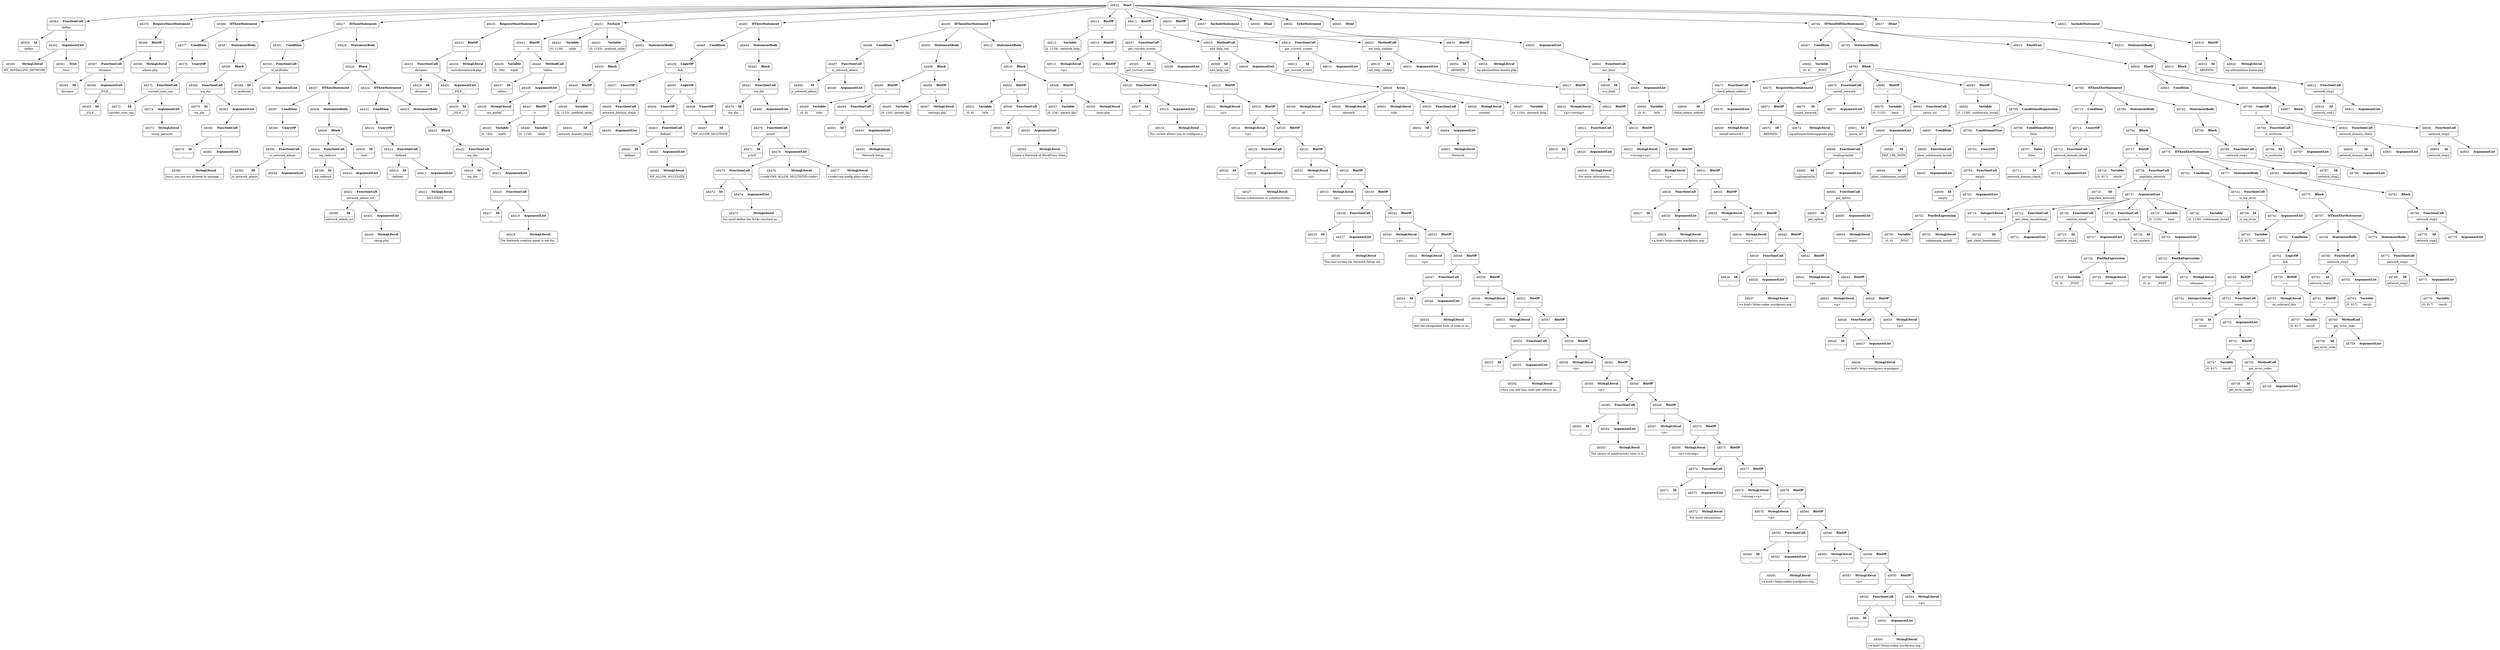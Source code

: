 digraph ast {
node [shape=none];
48359 [label=<<TABLE border='1' cellspacing='0' cellpadding='10' style='rounded' ><TR><TD border='0'>48359</TD><TD border='0'><B>Id</B></TD></TR><HR/><TR><TD border='0' cellpadding='5' colspan='2'>define</TD></TR></TABLE>>];
48360 [label=<<TABLE border='1' cellspacing='0' cellpadding='10' style='rounded' ><TR><TD border='0'>48360</TD><TD border='0'><B>StringLiteral</B></TD></TR><HR/><TR><TD border='0' cellpadding='5' colspan='2'>WP_INSTALLING_NETWORK</TD></TR></TABLE>>];
48361 [label=<<TABLE border='1' cellspacing='0' cellpadding='10' style='rounded' ><TR><TD border='0'>48361</TD><TD border='0'><B>True</B></TD></TR><HR/><TR><TD border='0' cellpadding='5' colspan='2'>true</TD></TR></TABLE>>];
48362 [label=<<TABLE border='1' cellspacing='0' cellpadding='10' style='rounded' ><TR><TD border='0'>48362</TD><TD border='0'><B>ArgumentList</B></TD></TR></TABLE>>];
48362 -> 48360 [weight=2];
48362 -> 48361 [weight=2];
48363 [label=<<TABLE border='1' cellspacing='0' cellpadding='10' style='rounded' ><TR><TD border='0'>48363</TD><TD border='0'><B>FunctionCall</B></TD></TR><HR/><TR><TD border='0' cellpadding='5' colspan='2'>define</TD></TR></TABLE>>];
48363 -> 48359 [weight=2];
48363 -> 48362 [weight=2];
48364 [label=<<TABLE border='1' cellspacing='0' cellpadding='10' style='rounded' ><TR><TD border='0'>48364</TD><TD border='0'><B>Id</B></TD></TR><HR/><TR><TD border='0' cellpadding='5' colspan='2'>dirname</TD></TR></TABLE>>];
48365 [label=<<TABLE border='1' cellspacing='0' cellpadding='10' style='rounded' ><TR><TD border='0'>48365</TD><TD border='0'><B>Id</B></TD></TR><HR/><TR><TD border='0' cellpadding='5' colspan='2'>__FILE__</TD></TR></TABLE>>];
48366 [label=<<TABLE border='1' cellspacing='0' cellpadding='10' style='rounded' ><TR><TD border='0'>48366</TD><TD border='0'><B>ArgumentList</B></TD></TR><HR/><TR><TD border='0' cellpadding='5' colspan='2'>__FILE__</TD></TR></TABLE>>];
48366 -> 48365 [weight=2];
48367 [label=<<TABLE border='1' cellspacing='0' cellpadding='10' style='rounded' ><TR><TD border='0'>48367</TD><TD border='0'><B>FunctionCall</B></TD></TR><HR/><TR><TD border='0' cellpadding='5' colspan='2'>dirname</TD></TR></TABLE>>];
48367 -> 48364 [weight=2];
48367 -> 48366 [weight=2];
48368 [label=<<TABLE border='1' cellspacing='0' cellpadding='10' style='rounded' ><TR><TD border='0'>48368</TD><TD border='0'><B>BinOP</B></TD></TR><HR/><TR><TD border='0' cellpadding='5' colspan='2'>.</TD></TR></TABLE>>];
48368 -> 48367 [weight=2];
48368 -> 48369 [weight=2];
48369 [label=<<TABLE border='1' cellspacing='0' cellpadding='10' style='rounded' ><TR><TD border='0'>48369</TD><TD border='0'><B>StringLiteral</B></TD></TR><HR/><TR><TD border='0' cellpadding='5' colspan='2'>admin.php</TD></TR></TABLE>>];
48370 [label=<<TABLE border='1' cellspacing='0' cellpadding='10' style='rounded' ><TR><TD border='0'>48370</TD><TD border='0'><B>RequireOnceStatement</B></TD></TR></TABLE>>];
48370 -> 48368 [weight=2];
48372 [label=<<TABLE border='1' cellspacing='0' cellpadding='10' style='rounded' ><TR><TD border='0'>48372</TD><TD border='0'><B>Id</B></TD></TR><HR/><TR><TD border='0' cellpadding='5' colspan='2'>current_user_can</TD></TR></TABLE>>];
48373 [label=<<TABLE border='1' cellspacing='0' cellpadding='10' style='rounded' ><TR><TD border='0'>48373</TD><TD border='0'><B>StringLiteral</B></TD></TR><HR/><TR><TD border='0' cellpadding='5' colspan='2'>setup_network</TD></TR></TABLE>>];
48374 [label=<<TABLE border='1' cellspacing='0' cellpadding='10' style='rounded' ><TR><TD border='0'>48374</TD><TD border='0'><B>ArgumentList</B></TD></TR></TABLE>>];
48374 -> 48373 [weight=2];
48375 [label=<<TABLE border='1' cellspacing='0' cellpadding='10' style='rounded' ><TR><TD border='0'>48375</TD><TD border='0'><B>FunctionCall</B></TD></TR><HR/><TR><TD border='0' cellpadding='5' colspan='2'>current_user_can</TD></TR></TABLE>>];
48375 -> 48372 [weight=2];
48375 -> 48374 [weight=2];
48376 [label=<<TABLE border='1' cellspacing='0' cellpadding='10' style='rounded' ><TR><TD border='0'>48376</TD><TD border='0'><B>UnaryOP</B></TD></TR><HR/><TR><TD border='0' cellpadding='5' colspan='2'>!</TD></TR></TABLE>>];
48376 -> 48375 [weight=2];
48377 [label=<<TABLE border='1' cellspacing='0' cellpadding='10' style='rounded' ><TR><TD border='0'>48377</TD><TD border='0'><B>Condition</B></TD></TR></TABLE>>];
48377 -> 48376 [weight=2];
48378 [label=<<TABLE border='1' cellspacing='0' cellpadding='10' style='rounded' ><TR><TD border='0'>48378</TD><TD border='0'><B>Id</B></TD></TR><HR/><TR><TD border='0' cellpadding='5' colspan='2'>wp_die</TD></TR></TABLE>>];
48379 [label=<<TABLE border='1' cellspacing='0' cellpadding='10' style='rounded' ><TR><TD border='0'>48379</TD><TD border='0'><B>Id</B></TD></TR><HR/><TR><TD border='0' cellpadding='5' colspan='2'>__</TD></TR></TABLE>>];
48380 [label=<<TABLE border='1' cellspacing='0' cellpadding='10' style='rounded' ><TR><TD border='0'>48380</TD><TD border='0'><B>StringLiteral</B></TD></TR><HR/><TR><TD border='0' cellpadding='5' colspan='2'>Sorry, you are not allowed to manage ...</TD></TR></TABLE>>];
48381 [label=<<TABLE border='1' cellspacing='0' cellpadding='10' style='rounded' ><TR><TD border='0'>48381</TD><TD border='0'><B>ArgumentList</B></TD></TR></TABLE>>];
48381 -> 48380 [weight=2];
48382 [label=<<TABLE border='1' cellspacing='0' cellpadding='10' style='rounded' ><TR><TD border='0'>48382</TD><TD border='0'><B>FunctionCall</B></TD></TR><HR/><TR><TD border='0' cellpadding='5' colspan='2'>__</TD></TR></TABLE>>];
48382 -> 48379 [weight=2];
48382 -> 48381 [weight=2];
48383 [label=<<TABLE border='1' cellspacing='0' cellpadding='10' style='rounded' ><TR><TD border='0'>48383</TD><TD border='0'><B>ArgumentList</B></TD></TR></TABLE>>];
48383 -> 48382 [weight=2];
48384 [label=<<TABLE border='1' cellspacing='0' cellpadding='10' style='rounded' ><TR><TD border='0'>48384</TD><TD border='0'><B>FunctionCall</B></TD></TR><HR/><TR><TD border='0' cellpadding='5' colspan='2'>wp_die</TD></TR></TABLE>>];
48384 -> 48378 [weight=2];
48384 -> 48383 [weight=2];
48385 [label=<<TABLE border='1' cellspacing='0' cellpadding='10' style='rounded' ><TR><TD border='0'>48385</TD><TD border='0'><B>Block</B></TD></TR></TABLE>>];
48385 -> 48384 [weight=2];
48386 [label=<<TABLE border='1' cellspacing='0' cellpadding='10' style='rounded' ><TR><TD border='0'>48386</TD><TD border='0'><B>IfThenStatement</B></TD></TR></TABLE>>];
48386 -> 48377 [weight=2];
48386 -> 48387 [weight=2];
48387 [label=<<TABLE border='1' cellspacing='0' cellpadding='10' style='rounded' ><TR><TD border='0'>48387</TD><TD border='0'><B>StatementBody</B></TD></TR></TABLE>>];
48387 -> 48385 [weight=2];
48388 [label=<<TABLE border='1' cellspacing='0' cellpadding='10' style='rounded' ><TR><TD border='0'>48388</TD><TD border='0'><B>Id</B></TD></TR><HR/><TR><TD border='0' cellpadding='5' colspan='2'>is_multisite</TD></TR></TABLE>>];
48389 [label=<<TABLE border='1' cellspacing='0' cellpadding='10' style='rounded' ><TR><TD border='0'>48389</TD><TD border='0'><B>ArgumentList</B></TD></TR></TABLE>>];
48390 [label=<<TABLE border='1' cellspacing='0' cellpadding='10' style='rounded' ><TR><TD border='0'>48390</TD><TD border='0'><B>FunctionCall</B></TD></TR><HR/><TR><TD border='0' cellpadding='5' colspan='2'>is_multisite</TD></TR></TABLE>>];
48390 -> 48388 [weight=2];
48390 -> 48389 [weight=2];
48391 [label=<<TABLE border='1' cellspacing='0' cellpadding='10' style='rounded' ><TR><TD border='0'>48391</TD><TD border='0'><B>Condition</B></TD></TR></TABLE>>];
48391 -> 48390 [weight=2];
48393 [label=<<TABLE border='1' cellspacing='0' cellpadding='10' style='rounded' ><TR><TD border='0'>48393</TD><TD border='0'><B>Id</B></TD></TR><HR/><TR><TD border='0' cellpadding='5' colspan='2'>is_network_admin</TD></TR></TABLE>>];
48394 [label=<<TABLE border='1' cellspacing='0' cellpadding='10' style='rounded' ><TR><TD border='0'>48394</TD><TD border='0'><B>ArgumentList</B></TD></TR></TABLE>>];
48395 [label=<<TABLE border='1' cellspacing='0' cellpadding='10' style='rounded' ><TR><TD border='0'>48395</TD><TD border='0'><B>FunctionCall</B></TD></TR><HR/><TR><TD border='0' cellpadding='5' colspan='2'>is_network_admin</TD></TR></TABLE>>];
48395 -> 48393 [weight=2];
48395 -> 48394 [weight=2];
48396 [label=<<TABLE border='1' cellspacing='0' cellpadding='10' style='rounded' ><TR><TD border='0'>48396</TD><TD border='0'><B>UnaryOP</B></TD></TR><HR/><TR><TD border='0' cellpadding='5' colspan='2'>!</TD></TR></TABLE>>];
48396 -> 48395 [weight=2];
48397 [label=<<TABLE border='1' cellspacing='0' cellpadding='10' style='rounded' ><TR><TD border='0'>48397</TD><TD border='0'><B>Condition</B></TD></TR></TABLE>>];
48397 -> 48396 [weight=2];
48398 [label=<<TABLE border='1' cellspacing='0' cellpadding='10' style='rounded' ><TR><TD border='0'>48398</TD><TD border='0'><B>Id</B></TD></TR><HR/><TR><TD border='0' cellpadding='5' colspan='2'>wp_redirect</TD></TR></TABLE>>];
48399 [label=<<TABLE border='1' cellspacing='0' cellpadding='10' style='rounded' ><TR><TD border='0'>48399</TD><TD border='0'><B>Id</B></TD></TR><HR/><TR><TD border='0' cellpadding='5' colspan='2'>network_admin_url</TD></TR></TABLE>>];
48400 [label=<<TABLE border='1' cellspacing='0' cellpadding='10' style='rounded' ><TR><TD border='0'>48400</TD><TD border='0'><B>StringLiteral</B></TD></TR><HR/><TR><TD border='0' cellpadding='5' colspan='2'>setup.php</TD></TR></TABLE>>];
48401 [label=<<TABLE border='1' cellspacing='0' cellpadding='10' style='rounded' ><TR><TD border='0'>48401</TD><TD border='0'><B>ArgumentList</B></TD></TR></TABLE>>];
48401 -> 48400 [weight=2];
48402 [label=<<TABLE border='1' cellspacing='0' cellpadding='10' style='rounded' ><TR><TD border='0'>48402</TD><TD border='0'><B>FunctionCall</B></TD></TR><HR/><TR><TD border='0' cellpadding='5' colspan='2'>network_admin_url</TD></TR></TABLE>>];
48402 -> 48399 [weight=2];
48402 -> 48401 [weight=2];
48403 [label=<<TABLE border='1' cellspacing='0' cellpadding='10' style='rounded' ><TR><TD border='0'>48403</TD><TD border='0'><B>ArgumentList</B></TD></TR></TABLE>>];
48403 -> 48402 [weight=2];
48404 [label=<<TABLE border='1' cellspacing='0' cellpadding='10' style='rounded' ><TR><TD border='0'>48404</TD><TD border='0'><B>FunctionCall</B></TD></TR><HR/><TR><TD border='0' cellpadding='5' colspan='2'>wp_redirect</TD></TR></TABLE>>];
48404 -> 48398 [weight=2];
48404 -> 48403 [weight=2];
48405 [label=<<TABLE border='1' cellspacing='0' cellpadding='10' style='rounded' ><TR><TD border='0'>48405</TD><TD border='0'><B>Id</B></TD></TR><HR/><TR><TD border='0' cellpadding='5' colspan='2'>exit</TD></TR></TABLE>>];
48406 [label=<<TABLE border='1' cellspacing='0' cellpadding='10' style='rounded' ><TR><TD border='0'>48406</TD><TD border='0'><B>Block</B></TD></TR></TABLE>>];
48406 -> 48404 [weight=2];
48406 -> 48405 [weight=2];
48407 [label=<<TABLE border='1' cellspacing='0' cellpadding='10' style='rounded' ><TR><TD border='0'>48407</TD><TD border='0'><B>IfThenStatement</B></TD></TR></TABLE>>];
48407 -> 48397 [weight=2];
48407 -> 48408 [weight=2];
48408 [label=<<TABLE border='1' cellspacing='0' cellpadding='10' style='rounded' ><TR><TD border='0'>48408</TD><TD border='0'><B>StatementBody</B></TD></TR></TABLE>>];
48408 -> 48406 [weight=2];
48410 [label=<<TABLE border='1' cellspacing='0' cellpadding='10' style='rounded' ><TR><TD border='0'>48410</TD><TD border='0'><B>Id</B></TD></TR><HR/><TR><TD border='0' cellpadding='5' colspan='2'>defined</TD></TR></TABLE>>];
48411 [label=<<TABLE border='1' cellspacing='0' cellpadding='10' style='rounded' ><TR><TD border='0'>48411</TD><TD border='0'><B>StringLiteral</B></TD></TR><HR/><TR><TD border='0' cellpadding='5' colspan='2'>MULTISITE</TD></TR></TABLE>>];
48412 [label=<<TABLE border='1' cellspacing='0' cellpadding='10' style='rounded' ><TR><TD border='0'>48412</TD><TD border='0'><B>ArgumentList</B></TD></TR></TABLE>>];
48412 -> 48411 [weight=2];
48413 [label=<<TABLE border='1' cellspacing='0' cellpadding='10' style='rounded' ><TR><TD border='0'>48413</TD><TD border='0'><B>FunctionCall</B></TD></TR><HR/><TR><TD border='0' cellpadding='5' colspan='2'>defined</TD></TR></TABLE>>];
48413 -> 48410 [weight=2];
48413 -> 48412 [weight=2];
48414 [label=<<TABLE border='1' cellspacing='0' cellpadding='10' style='rounded' ><TR><TD border='0'>48414</TD><TD border='0'><B>UnaryOP</B></TD></TR><HR/><TR><TD border='0' cellpadding='5' colspan='2'>!</TD></TR></TABLE>>];
48414 -> 48413 [weight=2];
48415 [label=<<TABLE border='1' cellspacing='0' cellpadding='10' style='rounded' ><TR><TD border='0'>48415</TD><TD border='0'><B>Condition</B></TD></TR></TABLE>>];
48415 -> 48414 [weight=2];
48416 [label=<<TABLE border='1' cellspacing='0' cellpadding='10' style='rounded' ><TR><TD border='0'>48416</TD><TD border='0'><B>Id</B></TD></TR><HR/><TR><TD border='0' cellpadding='5' colspan='2'>wp_die</TD></TR></TABLE>>];
48417 [label=<<TABLE border='1' cellspacing='0' cellpadding='10' style='rounded' ><TR><TD border='0'>48417</TD><TD border='0'><B>Id</B></TD></TR><HR/><TR><TD border='0' cellpadding='5' colspan='2'>__</TD></TR></TABLE>>];
48418 [label=<<TABLE border='1' cellspacing='0' cellpadding='10' style='rounded' ><TR><TD border='0'>48418</TD><TD border='0'><B>StringLiteral</B></TD></TR><HR/><TR><TD border='0' cellpadding='5' colspan='2'>The Network creation panel is not for...</TD></TR></TABLE>>];
48419 [label=<<TABLE border='1' cellspacing='0' cellpadding='10' style='rounded' ><TR><TD border='0'>48419</TD><TD border='0'><B>ArgumentList</B></TD></TR></TABLE>>];
48419 -> 48418 [weight=2];
48420 [label=<<TABLE border='1' cellspacing='0' cellpadding='10' style='rounded' ><TR><TD border='0'>48420</TD><TD border='0'><B>FunctionCall</B></TD></TR><HR/><TR><TD border='0' cellpadding='5' colspan='2'>__</TD></TR></TABLE>>];
48420 -> 48417 [weight=2];
48420 -> 48419 [weight=2];
48421 [label=<<TABLE border='1' cellspacing='0' cellpadding='10' style='rounded' ><TR><TD border='0'>48421</TD><TD border='0'><B>ArgumentList</B></TD></TR></TABLE>>];
48421 -> 48420 [weight=2];
48422 [label=<<TABLE border='1' cellspacing='0' cellpadding='10' style='rounded' ><TR><TD border='0'>48422</TD><TD border='0'><B>FunctionCall</B></TD></TR><HR/><TR><TD border='0' cellpadding='5' colspan='2'>wp_die</TD></TR></TABLE>>];
48422 -> 48416 [weight=2];
48422 -> 48421 [weight=2];
48423 [label=<<TABLE border='1' cellspacing='0' cellpadding='10' style='rounded' ><TR><TD border='0'>48423</TD><TD border='0'><B>Block</B></TD></TR></TABLE>>];
48423 -> 48422 [weight=2];
48424 [label=<<TABLE border='1' cellspacing='0' cellpadding='10' style='rounded' ><TR><TD border='0'>48424</TD><TD border='0'><B>IfThenStatement</B></TD></TR></TABLE>>];
48424 -> 48415 [weight=2];
48424 -> 48425 [weight=2];
48425 [label=<<TABLE border='1' cellspacing='0' cellpadding='10' style='rounded' ><TR><TD border='0'>48425</TD><TD border='0'><B>StatementBody</B></TD></TR></TABLE>>];
48425 -> 48423 [weight=2];
48426 [label=<<TABLE border='1' cellspacing='0' cellpadding='10' style='rounded' ><TR><TD border='0'>48426</TD><TD border='0'><B>Block</B></TD></TR></TABLE>>];
48426 -> 48407 [weight=2];
48426 -> 48424 [weight=2];
48427 [label=<<TABLE border='1' cellspacing='0' cellpadding='10' style='rounded' ><TR><TD border='0'>48427</TD><TD border='0'><B>IfThenStatement</B></TD></TR></TABLE>>];
48427 -> 48391 [weight=2];
48427 -> 48428 [weight=2];
48428 [label=<<TABLE border='1' cellspacing='0' cellpadding='10' style='rounded' ><TR><TD border='0'>48428</TD><TD border='0'><B>StatementBody</B></TD></TR></TABLE>>];
48428 -> 48426 [weight=2];
48429 [label=<<TABLE border='1' cellspacing='0' cellpadding='10' style='rounded' ><TR><TD border='0'>48429</TD><TD border='0'><B>Id</B></TD></TR><HR/><TR><TD border='0' cellpadding='5' colspan='2'>dirname</TD></TR></TABLE>>];
48430 [label=<<TABLE border='1' cellspacing='0' cellpadding='10' style='rounded' ><TR><TD border='0'>48430</TD><TD border='0'><B>Id</B></TD></TR><HR/><TR><TD border='0' cellpadding='5' colspan='2'>__FILE__</TD></TR></TABLE>>];
48431 [label=<<TABLE border='1' cellspacing='0' cellpadding='10' style='rounded' ><TR><TD border='0'>48431</TD><TD border='0'><B>ArgumentList</B></TD></TR><HR/><TR><TD border='0' cellpadding='5' colspan='2'>__FILE__</TD></TR></TABLE>>];
48431 -> 48430 [weight=2];
48432 [label=<<TABLE border='1' cellspacing='0' cellpadding='10' style='rounded' ><TR><TD border='0'>48432</TD><TD border='0'><B>FunctionCall</B></TD></TR><HR/><TR><TD border='0' cellpadding='5' colspan='2'>dirname</TD></TR></TABLE>>];
48432 -> 48429 [weight=2];
48432 -> 48431 [weight=2];
48433 [label=<<TABLE border='1' cellspacing='0' cellpadding='10' style='rounded' ><TR><TD border='0'>48433</TD><TD border='0'><B>BinOP</B></TD></TR><HR/><TR><TD border='0' cellpadding='5' colspan='2'>.</TD></TR></TABLE>>];
48433 -> 48432 [weight=2];
48433 -> 48434 [weight=2];
48434 [label=<<TABLE border='1' cellspacing='0' cellpadding='10' style='rounded' ><TR><TD border='0'>48434</TD><TD border='0'><B>StringLiteral</B></TD></TR><HR/><TR><TD border='0' cellpadding='5' colspan='2'>includesnetwork.php</TD></TR></TABLE>>];
48435 [label=<<TABLE border='1' cellspacing='0' cellpadding='10' style='rounded' ><TR><TD border='0'>48435</TD><TD border='0'><B>RequireOnceStatement</B></TD></TR></TABLE>>];
48435 -> 48433 [weight=2];
48436 [label=<<TABLE border='1' cellspacing='0' cellpadding='10' style='rounded' ><TR><TD border='0'>48436</TD><TD border='0'><B>Variable</B></TD></TR><HR/><TR><TD border='0' cellpadding='5'>(0, 184)</TD><TD border='0' cellpadding='5'>wpdb</TD></TR></TABLE>>];
48437 [label=<<TABLE border='1' cellspacing='0' cellpadding='10' style='rounded' ><TR><TD border='0'>48437</TD><TD border='0'><B>Id</B></TD></TR><HR/><TR><TD border='0' cellpadding='5' colspan='2'>tables</TD></TR></TABLE>>];
48438 [label=<<TABLE border='1' cellspacing='0' cellpadding='10' style='rounded' ><TR><TD border='0'>48438</TD><TD border='0'><B>StringLiteral</B></TD></TR><HR/><TR><TD border='0' cellpadding='5' colspan='2'>ms_global</TD></TR></TABLE>>];
48439 [label=<<TABLE border='1' cellspacing='0' cellpadding='10' style='rounded' ><TR><TD border='0'>48439</TD><TD border='0'><B>ArgumentList</B></TD></TR></TABLE>>];
48439 -> 48438 [weight=2];
48440 [label=<<TABLE border='1' cellspacing='0' cellpadding='10' style='rounded' ><TR><TD border='0'>48440</TD><TD border='0'><B>MethodCall</B></TD></TR><HR/><TR><TD border='0' cellpadding='5' colspan='2'>tables</TD></TR></TABLE>>];
48440 -> 48437 [weight=2];
48440 -> 48439 [weight=2];
48441 [label=<<TABLE border='1' cellspacing='0' cellpadding='10' style='rounded' ><TR><TD border='0'>48441</TD><TD border='0'><B>BinOP</B></TD></TR><HR/><TR><TD border='0' cellpadding='5' colspan='2'>-&gt;</TD></TR></TABLE>>];
48441 -> 48436 [weight=2];
48441 -> 48440 [weight=2];
48442 [label=<<TABLE border='1' cellspacing='0' cellpadding='10' style='rounded' ><TR><TD border='0'>48442</TD><TD border='0'><B>Variable</B></TD></TR><HR/><TR><TD border='0' cellpadding='5'>(0, 1138)</TD><TD border='0' cellpadding='5'>table</TD></TR></TABLE>>];
48443 [label=<<TABLE border='1' cellspacing='0' cellpadding='10' style='rounded' ><TR><TD border='0'>48443</TD><TD border='0'><B>Variable</B></TD></TR><HR/><TR><TD border='0' cellpadding='5'>(0, 1153)</TD><TD border='0' cellpadding='5'>prefixed_table</TD></TR></TABLE>>];
48445 [label=<<TABLE border='1' cellspacing='0' cellpadding='10' style='rounded' ><TR><TD border='0'>48445</TD><TD border='0'><B>Variable</B></TD></TR><HR/><TR><TD border='0' cellpadding='5'>(0, 184)</TD><TD border='0' cellpadding='5'>wpdb</TD></TR></TABLE>>];
48446 [label=<<TABLE border='1' cellspacing='0' cellpadding='10' style='rounded' ><TR><TD border='0'>48446</TD><TD border='0'><B>Variable</B></TD></TR><HR/><TR><TD border='0' cellpadding='5'>(0, 1138)</TD><TD border='0' cellpadding='5'>table</TD></TR></TABLE>>];
48447 [label=<<TABLE border='1' cellspacing='0' cellpadding='10' style='rounded' ><TR><TD border='0'>48447</TD><TD border='0'><B>BinOP</B></TD></TR><HR/><TR><TD border='0' cellpadding='5' colspan='2'>-&gt;</TD></TR></TABLE>>];
48447 -> 48445 [weight=2];
48447 -> 48446 [weight=2];
48448 [label=<<TABLE border='1' cellspacing='0' cellpadding='10' style='rounded' ><TR><TD border='0'>48448</TD><TD border='0'><B>BinOP</B></TD></TR><HR/><TR><TD border='0' cellpadding='5' colspan='2'>=</TD></TR></TABLE>>];
48448 -> 48447 [weight=2];
48448 -> 48449 [weight=2];
48449 [label=<<TABLE border='1' cellspacing='0' cellpadding='10' style='rounded' ><TR><TD border='0'>48449</TD><TD border='0'><B>Variable</B></TD></TR><HR/><TR><TD border='0' cellpadding='5'>(0, 1153)</TD><TD border='0' cellpadding='5'>prefixed_table</TD></TR></TABLE>>];
48450 [label=<<TABLE border='1' cellspacing='0' cellpadding='10' style='rounded' ><TR><TD border='0'>48450</TD><TD border='0'><B>Block</B></TD></TR></TABLE>>];
48450 -> 48448 [weight=2];
48451 [label=<<TABLE border='1' cellspacing='0' cellpadding='10' style='rounded' ><TR><TD border='0'>48451</TD><TD border='0'><B>ForEach</B></TD></TR></TABLE>>];
48451 -> 48441 [weight=2];
48451 -> 48442 [weight=2];
48451 -> 48443 [weight=2];
48451 -> 48452 [weight=2];
48452 [label=<<TABLE border='1' cellspacing='0' cellpadding='10' style='rounded' ><TR><TD border='0'>48452</TD><TD border='0'><B>StatementBody</B></TD></TR></TABLE>>];
48452 -> 48450 [weight=2];
48454 [label=<<TABLE border='1' cellspacing='0' cellpadding='10' style='rounded' ><TR><TD border='0'>48454</TD><TD border='0'><B>Id</B></TD></TR><HR/><TR><TD border='0' cellpadding='5' colspan='2'>network_domain_check</TD></TR></TABLE>>];
48455 [label=<<TABLE border='1' cellspacing='0' cellpadding='10' style='rounded' ><TR><TD border='0'>48455</TD><TD border='0'><B>ArgumentList</B></TD></TR></TABLE>>];
48456 [label=<<TABLE border='1' cellspacing='0' cellpadding='10' style='rounded' ><TR><TD border='0'>48456</TD><TD border='0'><B>FunctionCall</B></TD></TR><HR/><TR><TD border='0' cellpadding='5' colspan='2'>network_domain_check</TD></TR></TABLE>>];
48456 -> 48454 [weight=2];
48456 -> 48455 [weight=2];
48457 [label=<<TABLE border='1' cellspacing='0' cellpadding='10' style='rounded' ><TR><TD border='0'>48457</TD><TD border='0'><B>UnaryOP</B></TD></TR><HR/><TR><TD border='0' cellpadding='5' colspan='2'>!</TD></TR></TABLE>>];
48457 -> 48456 [weight=2];
48458 [label=<<TABLE border='1' cellspacing='0' cellpadding='10' style='rounded' ><TR><TD border='0'>48458</TD><TD border='0'><B>LogicOP</B></TD></TR><HR/><TR><TD border='0' cellpadding='5' colspan='2'>&amp;&amp;</TD></TR></TABLE>>];
48458 -> 48457 [weight=2];
48458 -> 48465 [weight=2];
48460 [label=<<TABLE border='1' cellspacing='0' cellpadding='10' style='rounded' ><TR><TD border='0'>48460</TD><TD border='0'><B>Id</B></TD></TR><HR/><TR><TD border='0' cellpadding='5' colspan='2'>defined</TD></TR></TABLE>>];
48461 [label=<<TABLE border='1' cellspacing='0' cellpadding='10' style='rounded' ><TR><TD border='0'>48461</TD><TD border='0'><B>StringLiteral</B></TD></TR><HR/><TR><TD border='0' cellpadding='5' colspan='2'>WP_ALLOW_MULTISITE</TD></TR></TABLE>>];
48462 [label=<<TABLE border='1' cellspacing='0' cellpadding='10' style='rounded' ><TR><TD border='0'>48462</TD><TD border='0'><B>ArgumentList</B></TD></TR></TABLE>>];
48462 -> 48461 [weight=2];
48463 [label=<<TABLE border='1' cellspacing='0' cellpadding='10' style='rounded' ><TR><TD border='0'>48463</TD><TD border='0'><B>FunctionCall</B></TD></TR><HR/><TR><TD border='0' cellpadding='5' colspan='2'>defined</TD></TR></TABLE>>];
48463 -> 48460 [weight=2];
48463 -> 48462 [weight=2];
48464 [label=<<TABLE border='1' cellspacing='0' cellpadding='10' style='rounded' ><TR><TD border='0'>48464</TD><TD border='0'><B>UnaryOP</B></TD></TR><HR/><TR><TD border='0' cellpadding='5' colspan='2'>!</TD></TR></TABLE>>];
48464 -> 48463 [weight=2];
48465 [label=<<TABLE border='1' cellspacing='0' cellpadding='10' style='rounded' ><TR><TD border='0'>48465</TD><TD border='0'><B>LogicOP</B></TD></TR><HR/><TR><TD border='0' cellpadding='5' colspan='2'>||</TD></TR></TABLE>>];
48465 -> 48464 [weight=2];
48465 -> 48468 [weight=2];
48467 [label=<<TABLE border='1' cellspacing='0' cellpadding='10' style='rounded' ><TR><TD border='0'>48467</TD><TD border='0'><B>Id</B></TD></TR><HR/><TR><TD border='0' cellpadding='5' colspan='2'>WP_ALLOW_MULTISITE</TD></TR></TABLE>>];
48468 [label=<<TABLE border='1' cellspacing='0' cellpadding='10' style='rounded' ><TR><TD border='0'>48468</TD><TD border='0'><B>UnaryOP</B></TD></TR><HR/><TR><TD border='0' cellpadding='5' colspan='2'>!</TD></TR></TABLE>>];
48468 -> 48467 [weight=2];
48469 [label=<<TABLE border='1' cellspacing='0' cellpadding='10' style='rounded' ><TR><TD border='0'>48469</TD><TD border='0'><B>Condition</B></TD></TR></TABLE>>];
48469 -> 48458 [weight=2];
48470 [label=<<TABLE border='1' cellspacing='0' cellpadding='10' style='rounded' ><TR><TD border='0'>48470</TD><TD border='0'><B>Id</B></TD></TR><HR/><TR><TD border='0' cellpadding='5' colspan='2'>wp_die</TD></TR></TABLE>>];
48471 [label=<<TABLE border='1' cellspacing='0' cellpadding='10' style='rounded' ><TR><TD border='0'>48471</TD><TD border='0'><B>Id</B></TD></TR><HR/><TR><TD border='0' cellpadding='5' colspan='2'>printf</TD></TR></TABLE>>];
48472 [label=<<TABLE border='1' cellspacing='0' cellpadding='10' style='rounded' ><TR><TD border='0'>48472</TD><TD border='0'><B>Id</B></TD></TR><HR/><TR><TD border='0' cellpadding='5' colspan='2'>__</TD></TR></TABLE>>];
48473 [label=<<TABLE border='1' cellspacing='0' cellpadding='10' style='rounded' ><TR><TD border='0'>48473</TD><TD border='0'><B>StringLiteral</B></TD></TR><HR/><TR><TD border='0' cellpadding='5' colspan='2'>You must define the %1$s constant as ...</TD></TR></TABLE>>];
48474 [label=<<TABLE border='1' cellspacing='0' cellpadding='10' style='rounded' ><TR><TD border='0'>48474</TD><TD border='0'><B>ArgumentList</B></TD></TR></TABLE>>];
48474 -> 48473 [weight=2];
48475 [label=<<TABLE border='1' cellspacing='0' cellpadding='10' style='rounded' ><TR><TD border='0'>48475</TD><TD border='0'><B>FunctionCall</B></TD></TR><HR/><TR><TD border='0' cellpadding='5' colspan='2'>__</TD></TR></TABLE>>];
48475 -> 48472 [weight=2];
48475 -> 48474 [weight=2];
48476 [label=<<TABLE border='1' cellspacing='0' cellpadding='10' style='rounded' ><TR><TD border='0'>48476</TD><TD border='0'><B>StringLiteral</B></TD></TR><HR/><TR><TD border='0' cellpadding='5' colspan='2'>&lt;code&gt;WP_ALLOW_MULTISITE&lt;code&gt;</TD></TR></TABLE>>];
48477 [label=<<TABLE border='1' cellspacing='0' cellpadding='10' style='rounded' ><TR><TD border='0'>48477</TD><TD border='0'><B>StringLiteral</B></TD></TR><HR/><TR><TD border='0' cellpadding='5' colspan='2'>&lt;code&gt;wp-config.php&lt;code&gt;</TD></TR></TABLE>>];
48478 [label=<<TABLE border='1' cellspacing='0' cellpadding='10' style='rounded' ><TR><TD border='0'>48478</TD><TD border='0'><B>ArgumentList</B></TD></TR></TABLE>>];
48478 -> 48475 [weight=2];
48478 -> 48476 [weight=2];
48478 -> 48477 [weight=2];
48479 [label=<<TABLE border='1' cellspacing='0' cellpadding='10' style='rounded' ><TR><TD border='0'>48479</TD><TD border='0'><B>FunctionCall</B></TD></TR><HR/><TR><TD border='0' cellpadding='5' colspan='2'>printf</TD></TR></TABLE>>];
48479 -> 48471 [weight=2];
48479 -> 48478 [weight=2];
48480 [label=<<TABLE border='1' cellspacing='0' cellpadding='10' style='rounded' ><TR><TD border='0'>48480</TD><TD border='0'><B>ArgumentList</B></TD></TR></TABLE>>];
48480 -> 48479 [weight=2];
48481 [label=<<TABLE border='1' cellspacing='0' cellpadding='10' style='rounded' ><TR><TD border='0'>48481</TD><TD border='0'><B>FunctionCall</B></TD></TR><HR/><TR><TD border='0' cellpadding='5' colspan='2'>wp_die</TD></TR></TABLE>>];
48481 -> 48470 [weight=2];
48481 -> 48480 [weight=2];
48482 [label=<<TABLE border='1' cellspacing='0' cellpadding='10' style='rounded' ><TR><TD border='0'>48482</TD><TD border='0'><B>Block</B></TD></TR></TABLE>>];
48482 -> 48481 [weight=2];
48483 [label=<<TABLE border='1' cellspacing='0' cellpadding='10' style='rounded' ><TR><TD border='0'>48483</TD><TD border='0'><B>IfThenStatement</B></TD></TR></TABLE>>];
48483 -> 48469 [weight=2];
48483 -> 48484 [weight=2];
48484 [label=<<TABLE border='1' cellspacing='0' cellpadding='10' style='rounded' ><TR><TD border='0'>48484</TD><TD border='0'><B>StatementBody</B></TD></TR></TABLE>>];
48484 -> 48482 [weight=2];
48485 [label=<<TABLE border='1' cellspacing='0' cellpadding='10' style='rounded' ><TR><TD border='0'>48485</TD><TD border='0'><B>Id</B></TD></TR><HR/><TR><TD border='0' cellpadding='5' colspan='2'>is_network_admin</TD></TR></TABLE>>];
48486 [label=<<TABLE border='1' cellspacing='0' cellpadding='10' style='rounded' ><TR><TD border='0'>48486</TD><TD border='0'><B>ArgumentList</B></TD></TR></TABLE>>];
48487 [label=<<TABLE border='1' cellspacing='0' cellpadding='10' style='rounded' ><TR><TD border='0'>48487</TD><TD border='0'><B>FunctionCall</B></TD></TR><HR/><TR><TD border='0' cellpadding='5' colspan='2'>is_network_admin</TD></TR></TABLE>>];
48487 -> 48485 [weight=2];
48487 -> 48486 [weight=2];
48488 [label=<<TABLE border='1' cellspacing='0' cellpadding='10' style='rounded' ><TR><TD border='0'>48488</TD><TD border='0'><B>Condition</B></TD></TR></TABLE>>];
48488 -> 48487 [weight=2];
48489 [label=<<TABLE border='1' cellspacing='0' cellpadding='10' style='rounded' ><TR><TD border='0'>48489</TD><TD border='0'><B>Variable</B></TD></TR><HR/><TR><TD border='0' cellpadding='5'>(0, 8)</TD><TD border='0' cellpadding='5'>title</TD></TR></TABLE>>];
48490 [label=<<TABLE border='1' cellspacing='0' cellpadding='10' style='rounded' ><TR><TD border='0'>48490</TD><TD border='0'><B>BinOP</B></TD></TR><HR/><TR><TD border='0' cellpadding='5' colspan='2'>=</TD></TR></TABLE>>];
48490 -> 48489 [weight=2];
48490 -> 48494 [weight=2];
48491 [label=<<TABLE border='1' cellspacing='0' cellpadding='10' style='rounded' ><TR><TD border='0'>48491</TD><TD border='0'><B>Id</B></TD></TR><HR/><TR><TD border='0' cellpadding='5' colspan='2'>__</TD></TR></TABLE>>];
48492 [label=<<TABLE border='1' cellspacing='0' cellpadding='10' style='rounded' ><TR><TD border='0'>48492</TD><TD border='0'><B>StringLiteral</B></TD></TR><HR/><TR><TD border='0' cellpadding='5' colspan='2'>Network Setup</TD></TR></TABLE>>];
48493 [label=<<TABLE border='1' cellspacing='0' cellpadding='10' style='rounded' ><TR><TD border='0'>48493</TD><TD border='0'><B>ArgumentList</B></TD></TR></TABLE>>];
48493 -> 48492 [weight=2];
48494 [label=<<TABLE border='1' cellspacing='0' cellpadding='10' style='rounded' ><TR><TD border='0'>48494</TD><TD border='0'><B>FunctionCall</B></TD></TR><HR/><TR><TD border='0' cellpadding='5' colspan='2'>__</TD></TR></TABLE>>];
48494 -> 48491 [weight=2];
48494 -> 48493 [weight=2];
48495 [label=<<TABLE border='1' cellspacing='0' cellpadding='10' style='rounded' ><TR><TD border='0'>48495</TD><TD border='0'><B>Variable</B></TD></TR><HR/><TR><TD border='0' cellpadding='5'>(0, 134)</TD><TD border='0' cellpadding='5'>parent_file</TD></TR></TABLE>>];
48496 [label=<<TABLE border='1' cellspacing='0' cellpadding='10' style='rounded' ><TR><TD border='0'>48496</TD><TD border='0'><B>BinOP</B></TD></TR><HR/><TR><TD border='0' cellpadding='5' colspan='2'>=</TD></TR></TABLE>>];
48496 -> 48495 [weight=2];
48496 -> 48497 [weight=2];
48497 [label=<<TABLE border='1' cellspacing='0' cellpadding='10' style='rounded' ><TR><TD border='0'>48497</TD><TD border='0'><B>StringLiteral</B></TD></TR><HR/><TR><TD border='0' cellpadding='5' colspan='2'>settings.php</TD></TR></TABLE>>];
48498 [label=<<TABLE border='1' cellspacing='0' cellpadding='10' style='rounded' ><TR><TD border='0'>48498</TD><TD border='0'><B>Block</B></TD></TR></TABLE>>];
48498 -> 48490 [weight=2];
48498 -> 48496 [weight=2];
48499 [label=<<TABLE border='1' cellspacing='0' cellpadding='10' style='rounded' ><TR><TD border='0'>48499</TD><TD border='0'><B>IfThenElseStatement</B></TD></TR></TABLE>>];
48499 -> 48488 [weight=2];
48499 -> 48500 [weight=2];
48499 -> 48512 [weight=2];
48500 [label=<<TABLE border='1' cellspacing='0' cellpadding='10' style='rounded' ><TR><TD border='0'>48500</TD><TD border='0'><B>StatementBody</B></TD></TR></TABLE>>];
48500 -> 48498 [weight=2];
48501 [label=<<TABLE border='1' cellspacing='0' cellpadding='10' style='rounded' ><TR><TD border='0'>48501</TD><TD border='0'><B>Variable</B></TD></TR><HR/><TR><TD border='0' cellpadding='5'>(0, 8)</TD><TD border='0' cellpadding='5'>title</TD></TR></TABLE>>];
48502 [label=<<TABLE border='1' cellspacing='0' cellpadding='10' style='rounded' ><TR><TD border='0'>48502</TD><TD border='0'><B>BinOP</B></TD></TR><HR/><TR><TD border='0' cellpadding='5' colspan='2'>=</TD></TR></TABLE>>];
48502 -> 48501 [weight=2];
48502 -> 48506 [weight=2];
48503 [label=<<TABLE border='1' cellspacing='0' cellpadding='10' style='rounded' ><TR><TD border='0'>48503</TD><TD border='0'><B>Id</B></TD></TR><HR/><TR><TD border='0' cellpadding='5' colspan='2'>__</TD></TR></TABLE>>];
48504 [label=<<TABLE border='1' cellspacing='0' cellpadding='10' style='rounded' ><TR><TD border='0'>48504</TD><TD border='0'><B>StringLiteral</B></TD></TR><HR/><TR><TD border='0' cellpadding='5' colspan='2'>Create a Network of WordPress Sites</TD></TR></TABLE>>];
48505 [label=<<TABLE border='1' cellspacing='0' cellpadding='10' style='rounded' ><TR><TD border='0'>48505</TD><TD border='0'><B>ArgumentList</B></TD></TR></TABLE>>];
48505 -> 48504 [weight=2];
48506 [label=<<TABLE border='1' cellspacing='0' cellpadding='10' style='rounded' ><TR><TD border='0'>48506</TD><TD border='0'><B>FunctionCall</B></TD></TR><HR/><TR><TD border='0' cellpadding='5' colspan='2'>__</TD></TR></TABLE>>];
48506 -> 48503 [weight=2];
48506 -> 48505 [weight=2];
48507 [label=<<TABLE border='1' cellspacing='0' cellpadding='10' style='rounded' ><TR><TD border='0'>48507</TD><TD border='0'><B>Variable</B></TD></TR><HR/><TR><TD border='0' cellpadding='5'>(0, 134)</TD><TD border='0' cellpadding='5'>parent_file</TD></TR></TABLE>>];
48508 [label=<<TABLE border='1' cellspacing='0' cellpadding='10' style='rounded' ><TR><TD border='0'>48508</TD><TD border='0'><B>BinOP</B></TD></TR><HR/><TR><TD border='0' cellpadding='5' colspan='2'>=</TD></TR></TABLE>>];
48508 -> 48507 [weight=2];
48508 -> 48509 [weight=2];
48509 [label=<<TABLE border='1' cellspacing='0' cellpadding='10' style='rounded' ><TR><TD border='0'>48509</TD><TD border='0'><B>StringLiteral</B></TD></TR><HR/><TR><TD border='0' cellpadding='5' colspan='2'>tools.php</TD></TR></TABLE>>];
48510 [label=<<TABLE border='1' cellspacing='0' cellpadding='10' style='rounded' ><TR><TD border='0'>48510</TD><TD border='0'><B>Block</B></TD></TR></TABLE>>];
48510 -> 48502 [weight=2];
48510 -> 48508 [weight=2];
48512 [label=<<TABLE border='1' cellspacing='0' cellpadding='10' style='rounded' ><TR><TD border='0'>48512</TD><TD border='0'><B>StatementBody</B></TD></TR></TABLE>>];
48512 -> 48510 [weight=2];
48513 [label=<<TABLE border='1' cellspacing='0' cellpadding='10' style='rounded' ><TR><TD border='0'>48513</TD><TD border='0'><B>Variable</B></TD></TR><HR/><TR><TD border='0' cellpadding='5'>(0, 1154)</TD><TD border='0' cellpadding='5'>network_help</TD></TR></TABLE>>];
48514 [label=<<TABLE border='1' cellspacing='0' cellpadding='10' style='rounded' ><TR><TD border='0'>48514</TD><TD border='0'><B>BinOP</B></TD></TR><HR/><TR><TD border='0' cellpadding='5' colspan='2'>=</TD></TR></TABLE>>];
48514 -> 48513 [weight=2];
48514 -> 48516 [weight=2];
48515 [label=<<TABLE border='1' cellspacing='0' cellpadding='10' style='rounded' ><TR><TD border='0'>48515</TD><TD border='0'><B>StringLiteral</B></TD></TR><HR/><TR><TD border='0' cellpadding='5' colspan='2'>&lt;p&gt;</TD></TR></TABLE>>];
48516 [label=<<TABLE border='1' cellspacing='0' cellpadding='10' style='rounded' ><TR><TD border='0'>48516</TD><TD border='0'><B>BinOP</B></TD></TR><HR/><TR><TD border='0' cellpadding='5' colspan='2'>.</TD></TR></TABLE>>];
48516 -> 48515 [weight=2];
48516 -> 48521 [weight=2];
48517 [label=<<TABLE border='1' cellspacing='0' cellpadding='10' style='rounded' ><TR><TD border='0'>48517</TD><TD border='0'><B>Id</B></TD></TR><HR/><TR><TD border='0' cellpadding='5' colspan='2'>__</TD></TR></TABLE>>];
48518 [label=<<TABLE border='1' cellspacing='0' cellpadding='10' style='rounded' ><TR><TD border='0'>48518</TD><TD border='0'><B>StringLiteral</B></TD></TR><HR/><TR><TD border='0' cellpadding='5' colspan='2'>This screen allows you to configure a...</TD></TR></TABLE>>];
48519 [label=<<TABLE border='1' cellspacing='0' cellpadding='10' style='rounded' ><TR><TD border='0'>48519</TD><TD border='0'><B>ArgumentList</B></TD></TR></TABLE>>];
48519 -> 48518 [weight=2];
48520 [label=<<TABLE border='1' cellspacing='0' cellpadding='10' style='rounded' ><TR><TD border='0'>48520</TD><TD border='0'><B>FunctionCall</B></TD></TR><HR/><TR><TD border='0' cellpadding='5' colspan='2'>__</TD></TR></TABLE>>];
48520 -> 48517 [weight=2];
48520 -> 48519 [weight=2];
48521 [label=<<TABLE border='1' cellspacing='0' cellpadding='10' style='rounded' ><TR><TD border='0'>48521</TD><TD border='0'><B>BinOP</B></TD></TR><HR/><TR><TD border='0' cellpadding='5' colspan='2'>.</TD></TR></TABLE>>];
48521 -> 48520 [weight=2];
48521 -> 48523 [weight=2];
48522 [label=<<TABLE border='1' cellspacing='0' cellpadding='10' style='rounded' ><TR><TD border='0'>48522</TD><TD border='0'><B>StringLiteral</B></TD></TR><HR/><TR><TD border='0' cellpadding='5' colspan='2'>&lt;p&gt;</TD></TR></TABLE>>];
48523 [label=<<TABLE border='1' cellspacing='0' cellpadding='10' style='rounded' ><TR><TD border='0'>48523</TD><TD border='0'><B>BinOP</B></TD></TR><HR/><TR><TD border='0' cellpadding='5' colspan='2'>.</TD></TR></TABLE>>];
48523 -> 48522 [weight=2];
48523 -> 48525 [weight=2];
48524 [label=<<TABLE border='1' cellspacing='0' cellpadding='10' style='rounded' ><TR><TD border='0'>48524</TD><TD border='0'><B>StringLiteral</B></TD></TR><HR/><TR><TD border='0' cellpadding='5' colspan='2'>&lt;p&gt;</TD></TR></TABLE>>];
48525 [label=<<TABLE border='1' cellspacing='0' cellpadding='10' style='rounded' ><TR><TD border='0'>48525</TD><TD border='0'><B>BinOP</B></TD></TR><HR/><TR><TD border='0' cellpadding='5' colspan='2'>.</TD></TR></TABLE>>];
48525 -> 48524 [weight=2];
48525 -> 48530 [weight=2];
48526 [label=<<TABLE border='1' cellspacing='0' cellpadding='10' style='rounded' ><TR><TD border='0'>48526</TD><TD border='0'><B>Id</B></TD></TR><HR/><TR><TD border='0' cellpadding='5' colspan='2'>__</TD></TR></TABLE>>];
48527 [label=<<TABLE border='1' cellspacing='0' cellpadding='10' style='rounded' ><TR><TD border='0'>48527</TD><TD border='0'><B>StringLiteral</B></TD></TR><HR/><TR><TD border='0' cellpadding='5' colspan='2'>Choose subdomains or subdirectories; ...</TD></TR></TABLE>>];
48528 [label=<<TABLE border='1' cellspacing='0' cellpadding='10' style='rounded' ><TR><TD border='0'>48528</TD><TD border='0'><B>ArgumentList</B></TD></TR></TABLE>>];
48528 -> 48527 [weight=2];
48529 [label=<<TABLE border='1' cellspacing='0' cellpadding='10' style='rounded' ><TR><TD border='0'>48529</TD><TD border='0'><B>FunctionCall</B></TD></TR><HR/><TR><TD border='0' cellpadding='5' colspan='2'>__</TD></TR></TABLE>>];
48529 -> 48526 [weight=2];
48529 -> 48528 [weight=2];
48530 [label=<<TABLE border='1' cellspacing='0' cellpadding='10' style='rounded' ><TR><TD border='0'>48530</TD><TD border='0'><B>BinOP</B></TD></TR><HR/><TR><TD border='0' cellpadding='5' colspan='2'>.</TD></TR></TABLE>>];
48530 -> 48529 [weight=2];
48530 -> 48532 [weight=2];
48531 [label=<<TABLE border='1' cellspacing='0' cellpadding='10' style='rounded' ><TR><TD border='0'>48531</TD><TD border='0'><B>StringLiteral</B></TD></TR><HR/><TR><TD border='0' cellpadding='5' colspan='2'>&lt;p&gt;</TD></TR></TABLE>>];
48532 [label=<<TABLE border='1' cellspacing='0' cellpadding='10' style='rounded' ><TR><TD border='0'>48532</TD><TD border='0'><B>BinOP</B></TD></TR><HR/><TR><TD border='0' cellpadding='5' colspan='2'>.</TD></TR></TABLE>>];
48532 -> 48531 [weight=2];
48532 -> 48534 [weight=2];
48533 [label=<<TABLE border='1' cellspacing='0' cellpadding='10' style='rounded' ><TR><TD border='0'>48533</TD><TD border='0'><B>StringLiteral</B></TD></TR><HR/><TR><TD border='0' cellpadding='5' colspan='2'>&lt;p&gt;</TD></TR></TABLE>>];
48534 [label=<<TABLE border='1' cellspacing='0' cellpadding='10' style='rounded' ><TR><TD border='0'>48534</TD><TD border='0'><B>BinOP</B></TD></TR><HR/><TR><TD border='0' cellpadding='5' colspan='2'>.</TD></TR></TABLE>>];
48534 -> 48533 [weight=2];
48534 -> 48539 [weight=2];
48535 [label=<<TABLE border='1' cellspacing='0' cellpadding='10' style='rounded' ><TR><TD border='0'>48535</TD><TD border='0'><B>Id</B></TD></TR><HR/><TR><TD border='0' cellpadding='5' colspan='2'>__</TD></TR></TABLE>>];
48536 [label=<<TABLE border='1' cellspacing='0' cellpadding='10' style='rounded' ><TR><TD border='0'>48536</TD><TD border='0'><B>StringLiteral</B></TD></TR><HR/><TR><TD border='0' cellpadding='5' colspan='2'>The next screen for Network Setup wil...</TD></TR></TABLE>>];
48537 [label=<<TABLE border='1' cellspacing='0' cellpadding='10' style='rounded' ><TR><TD border='0'>48537</TD><TD border='0'><B>ArgumentList</B></TD></TR></TABLE>>];
48537 -> 48536 [weight=2];
48538 [label=<<TABLE border='1' cellspacing='0' cellpadding='10' style='rounded' ><TR><TD border='0'>48538</TD><TD border='0'><B>FunctionCall</B></TD></TR><HR/><TR><TD border='0' cellpadding='5' colspan='2'>__</TD></TR></TABLE>>];
48538 -> 48535 [weight=2];
48538 -> 48537 [weight=2];
48539 [label=<<TABLE border='1' cellspacing='0' cellpadding='10' style='rounded' ><TR><TD border='0'>48539</TD><TD border='0'><B>BinOP</B></TD></TR><HR/><TR><TD border='0' cellpadding='5' colspan='2'>.</TD></TR></TABLE>>];
48539 -> 48538 [weight=2];
48539 -> 48541 [weight=2];
48540 [label=<<TABLE border='1' cellspacing='0' cellpadding='10' style='rounded' ><TR><TD border='0'>48540</TD><TD border='0'><B>StringLiteral</B></TD></TR><HR/><TR><TD border='0' cellpadding='5' colspan='2'>&lt;p&gt;</TD></TR></TABLE>>];
48541 [label=<<TABLE border='1' cellspacing='0' cellpadding='10' style='rounded' ><TR><TD border='0'>48541</TD><TD border='0'><B>BinOP</B></TD></TR><HR/><TR><TD border='0' cellpadding='5' colspan='2'>.</TD></TR></TABLE>>];
48541 -> 48540 [weight=2];
48541 -> 48543 [weight=2];
48542 [label=<<TABLE border='1' cellspacing='0' cellpadding='10' style='rounded' ><TR><TD border='0'>48542</TD><TD border='0'><B>StringLiteral</B></TD></TR><HR/><TR><TD border='0' cellpadding='5' colspan='2'>&lt;p&gt;</TD></TR></TABLE>>];
48543 [label=<<TABLE border='1' cellspacing='0' cellpadding='10' style='rounded' ><TR><TD border='0'>48543</TD><TD border='0'><B>BinOP</B></TD></TR><HR/><TR><TD border='0' cellpadding='5' colspan='2'>.</TD></TR></TABLE>>];
48543 -> 48542 [weight=2];
48543 -> 48548 [weight=2];
48544 [label=<<TABLE border='1' cellspacing='0' cellpadding='10' style='rounded' ><TR><TD border='0'>48544</TD><TD border='0'><B>Id</B></TD></TR><HR/><TR><TD border='0' cellpadding='5' colspan='2'>__</TD></TR></TABLE>>];
48545 [label=<<TABLE border='1' cellspacing='0' cellpadding='10' style='rounded' ><TR><TD border='0'>48545</TD><TD border='0'><B>StringLiteral</B></TD></TR><HR/><TR><TD border='0' cellpadding='5' colspan='2'>Add the designated lines of code to w...</TD></TR></TABLE>>];
48546 [label=<<TABLE border='1' cellspacing='0' cellpadding='10' style='rounded' ><TR><TD border='0'>48546</TD><TD border='0'><B>ArgumentList</B></TD></TR></TABLE>>];
48546 -> 48545 [weight=2];
48547 [label=<<TABLE border='1' cellspacing='0' cellpadding='10' style='rounded' ><TR><TD border='0'>48547</TD><TD border='0'><B>FunctionCall</B></TD></TR><HR/><TR><TD border='0' cellpadding='5' colspan='2'>__</TD></TR></TABLE>>];
48547 -> 48544 [weight=2];
48547 -> 48546 [weight=2];
48548 [label=<<TABLE border='1' cellspacing='0' cellpadding='10' style='rounded' ><TR><TD border='0'>48548</TD><TD border='0'><B>BinOP</B></TD></TR><HR/><TR><TD border='0' cellpadding='5' colspan='2'>.</TD></TR></TABLE>>];
48548 -> 48547 [weight=2];
48548 -> 48550 [weight=2];
48549 [label=<<TABLE border='1' cellspacing='0' cellpadding='10' style='rounded' ><TR><TD border='0'>48549</TD><TD border='0'><B>StringLiteral</B></TD></TR><HR/><TR><TD border='0' cellpadding='5' colspan='2'>&lt;p&gt;</TD></TR></TABLE>>];
48550 [label=<<TABLE border='1' cellspacing='0' cellpadding='10' style='rounded' ><TR><TD border='0'>48550</TD><TD border='0'><B>BinOP</B></TD></TR><HR/><TR><TD border='0' cellpadding='5' colspan='2'>.</TD></TR></TABLE>>];
48550 -> 48549 [weight=2];
48550 -> 48552 [weight=2];
48551 [label=<<TABLE border='1' cellspacing='0' cellpadding='10' style='rounded' ><TR><TD border='0'>48551</TD><TD border='0'><B>StringLiteral</B></TD></TR><HR/><TR><TD border='0' cellpadding='5' colspan='2'>&lt;p&gt;</TD></TR></TABLE>>];
48552 [label=<<TABLE border='1' cellspacing='0' cellpadding='10' style='rounded' ><TR><TD border='0'>48552</TD><TD border='0'><B>BinOP</B></TD></TR><HR/><TR><TD border='0' cellpadding='5' colspan='2'>.</TD></TR></TABLE>>];
48552 -> 48551 [weight=2];
48552 -> 48557 [weight=2];
48553 [label=<<TABLE border='1' cellspacing='0' cellpadding='10' style='rounded' ><TR><TD border='0'>48553</TD><TD border='0'><B>Id</B></TD></TR><HR/><TR><TD border='0' cellpadding='5' colspan='2'>__</TD></TR></TABLE>>];
48554 [label=<<TABLE border='1' cellspacing='0' cellpadding='10' style='rounded' ><TR><TD border='0'>48554</TD><TD border='0'><B>StringLiteral</B></TD></TR><HR/><TR><TD border='0' cellpadding='5' colspan='2'>Once you add this code and refresh yo...</TD></TR></TABLE>>];
48555 [label=<<TABLE border='1' cellspacing='0' cellpadding='10' style='rounded' ><TR><TD border='0'>48555</TD><TD border='0'><B>ArgumentList</B></TD></TR></TABLE>>];
48555 -> 48554 [weight=2];
48556 [label=<<TABLE border='1' cellspacing='0' cellpadding='10' style='rounded' ><TR><TD border='0'>48556</TD><TD border='0'><B>FunctionCall</B></TD></TR><HR/><TR><TD border='0' cellpadding='5' colspan='2'>__</TD></TR></TABLE>>];
48556 -> 48553 [weight=2];
48556 -> 48555 [weight=2];
48557 [label=<<TABLE border='1' cellspacing='0' cellpadding='10' style='rounded' ><TR><TD border='0'>48557</TD><TD border='0'><B>BinOP</B></TD></TR><HR/><TR><TD border='0' cellpadding='5' colspan='2'>.</TD></TR></TABLE>>];
48557 -> 48556 [weight=2];
48557 -> 48559 [weight=2];
48558 [label=<<TABLE border='1' cellspacing='0' cellpadding='10' style='rounded' ><TR><TD border='0'>48558</TD><TD border='0'><B>StringLiteral</B></TD></TR><HR/><TR><TD border='0' cellpadding='5' colspan='2'>&lt;p&gt;</TD></TR></TABLE>>];
48559 [label=<<TABLE border='1' cellspacing='0' cellpadding='10' style='rounded' ><TR><TD border='0'>48559</TD><TD border='0'><B>BinOP</B></TD></TR><HR/><TR><TD border='0' cellpadding='5' colspan='2'>.</TD></TR></TABLE>>];
48559 -> 48558 [weight=2];
48559 -> 48561 [weight=2];
48560 [label=<<TABLE border='1' cellspacing='0' cellpadding='10' style='rounded' ><TR><TD border='0'>48560</TD><TD border='0'><B>StringLiteral</B></TD></TR><HR/><TR><TD border='0' cellpadding='5' colspan='2'>&lt;p&gt;</TD></TR></TABLE>>];
48561 [label=<<TABLE border='1' cellspacing='0' cellpadding='10' style='rounded' ><TR><TD border='0'>48561</TD><TD border='0'><B>BinOP</B></TD></TR><HR/><TR><TD border='0' cellpadding='5' colspan='2'>.</TD></TR></TABLE>>];
48561 -> 48560 [weight=2];
48561 -> 48566 [weight=2];
48562 [label=<<TABLE border='1' cellspacing='0' cellpadding='10' style='rounded' ><TR><TD border='0'>48562</TD><TD border='0'><B>Id</B></TD></TR><HR/><TR><TD border='0' cellpadding='5' colspan='2'>__</TD></TR></TABLE>>];
48563 [label=<<TABLE border='1' cellspacing='0' cellpadding='10' style='rounded' ><TR><TD border='0'>48563</TD><TD border='0'><B>StringLiteral</B></TD></TR><HR/><TR><TD border='0' cellpadding='5' colspan='2'>The choice of subdirectory sites is d...</TD></TR></TABLE>>];
48564 [label=<<TABLE border='1' cellspacing='0' cellpadding='10' style='rounded' ><TR><TD border='0'>48564</TD><TD border='0'><B>ArgumentList</B></TD></TR></TABLE>>];
48564 -> 48563 [weight=2];
48565 [label=<<TABLE border='1' cellspacing='0' cellpadding='10' style='rounded' ><TR><TD border='0'>48565</TD><TD border='0'><B>FunctionCall</B></TD></TR><HR/><TR><TD border='0' cellpadding='5' colspan='2'>__</TD></TR></TABLE>>];
48565 -> 48562 [weight=2];
48565 -> 48564 [weight=2];
48566 [label=<<TABLE border='1' cellspacing='0' cellpadding='10' style='rounded' ><TR><TD border='0'>48566</TD><TD border='0'><B>BinOP</B></TD></TR><HR/><TR><TD border='0' cellpadding='5' colspan='2'>.</TD></TR></TABLE>>];
48566 -> 48565 [weight=2];
48566 -> 48568 [weight=2];
48567 [label=<<TABLE border='1' cellspacing='0' cellpadding='10' style='rounded' ><TR><TD border='0'>48567</TD><TD border='0'><B>StringLiteral</B></TD></TR><HR/><TR><TD border='0' cellpadding='5' colspan='2'>&lt;p&gt;</TD></TR></TABLE>>];
48568 [label=<<TABLE border='1' cellspacing='0' cellpadding='10' style='rounded' ><TR><TD border='0'>48568</TD><TD border='0'><B>BinOP</B></TD></TR><HR/><TR><TD border='0' cellpadding='5' colspan='2'>.</TD></TR></TABLE>>];
48568 -> 48567 [weight=2];
48568 -> 48570 [weight=2];
48569 [label=<<TABLE border='1' cellspacing='0' cellpadding='10' style='rounded' ><TR><TD border='0'>48569</TD><TD border='0'><B>StringLiteral</B></TD></TR><HR/><TR><TD border='0' cellpadding='5' colspan='2'>&lt;p&gt;&lt;strong&gt;</TD></TR></TABLE>>];
48570 [label=<<TABLE border='1' cellspacing='0' cellpadding='10' style='rounded' ><TR><TD border='0'>48570</TD><TD border='0'><B>BinOP</B></TD></TR><HR/><TR><TD border='0' cellpadding='5' colspan='2'>.</TD></TR></TABLE>>];
48570 -> 48569 [weight=2];
48570 -> 48575 [weight=2];
48571 [label=<<TABLE border='1' cellspacing='0' cellpadding='10' style='rounded' ><TR><TD border='0'>48571</TD><TD border='0'><B>Id</B></TD></TR><HR/><TR><TD border='0' cellpadding='5' colspan='2'>__</TD></TR></TABLE>>];
48572 [label=<<TABLE border='1' cellspacing='0' cellpadding='10' style='rounded' ><TR><TD border='0'>48572</TD><TD border='0'><B>StringLiteral</B></TD></TR><HR/><TR><TD border='0' cellpadding='5' colspan='2'>For more information:</TD></TR></TABLE>>];
48573 [label=<<TABLE border='1' cellspacing='0' cellpadding='10' style='rounded' ><TR><TD border='0'>48573</TD><TD border='0'><B>ArgumentList</B></TD></TR></TABLE>>];
48573 -> 48572 [weight=2];
48574 [label=<<TABLE border='1' cellspacing='0' cellpadding='10' style='rounded' ><TR><TD border='0'>48574</TD><TD border='0'><B>FunctionCall</B></TD></TR><HR/><TR><TD border='0' cellpadding='5' colspan='2'>__</TD></TR></TABLE>>];
48574 -> 48571 [weight=2];
48574 -> 48573 [weight=2];
48575 [label=<<TABLE border='1' cellspacing='0' cellpadding='10' style='rounded' ><TR><TD border='0'>48575</TD><TD border='0'><B>BinOP</B></TD></TR><HR/><TR><TD border='0' cellpadding='5' colspan='2'>.</TD></TR></TABLE>>];
48575 -> 48574 [weight=2];
48575 -> 48577 [weight=2];
48576 [label=<<TABLE border='1' cellspacing='0' cellpadding='10' style='rounded' ><TR><TD border='0'>48576</TD><TD border='0'><B>StringLiteral</B></TD></TR><HR/><TR><TD border='0' cellpadding='5' colspan='2'>&lt;strong&gt;&lt;p&gt;</TD></TR></TABLE>>];
48577 [label=<<TABLE border='1' cellspacing='0' cellpadding='10' style='rounded' ><TR><TD border='0'>48577</TD><TD border='0'><B>BinOP</B></TD></TR><HR/><TR><TD border='0' cellpadding='5' colspan='2'>.</TD></TR></TABLE>>];
48577 -> 48576 [weight=2];
48577 -> 48579 [weight=2];
48578 [label=<<TABLE border='1' cellspacing='0' cellpadding='10' style='rounded' ><TR><TD border='0'>48578</TD><TD border='0'><B>StringLiteral</B></TD></TR><HR/><TR><TD border='0' cellpadding='5' colspan='2'>&lt;p&gt;</TD></TR></TABLE>>];
48579 [label=<<TABLE border='1' cellspacing='0' cellpadding='10' style='rounded' ><TR><TD border='0'>48579</TD><TD border='0'><B>BinOP</B></TD></TR><HR/><TR><TD border='0' cellpadding='5' colspan='2'>.</TD></TR></TABLE>>];
48579 -> 48578 [weight=2];
48579 -> 48584 [weight=2];
48580 [label=<<TABLE border='1' cellspacing='0' cellpadding='10' style='rounded' ><TR><TD border='0'>48580</TD><TD border='0'><B>Id</B></TD></TR><HR/><TR><TD border='0' cellpadding='5' colspan='2'>__</TD></TR></TABLE>>];
48581 [label=<<TABLE border='1' cellspacing='0' cellpadding='10' style='rounded' ><TR><TD border='0'>48581</TD><TD border='0'><B>StringLiteral</B></TD></TR><HR/><TR><TD border='0' cellpadding='5' colspan='2'>&lt;a href='https:codex.wordpress.org...</TD></TR></TABLE>>];
48582 [label=<<TABLE border='1' cellspacing='0' cellpadding='10' style='rounded' ><TR><TD border='0'>48582</TD><TD border='0'><B>ArgumentList</B></TD></TR></TABLE>>];
48582 -> 48581 [weight=2];
48583 [label=<<TABLE border='1' cellspacing='0' cellpadding='10' style='rounded' ><TR><TD border='0'>48583</TD><TD border='0'><B>FunctionCall</B></TD></TR><HR/><TR><TD border='0' cellpadding='5' colspan='2'>__</TD></TR></TABLE>>];
48583 -> 48580 [weight=2];
48583 -> 48582 [weight=2];
48584 [label=<<TABLE border='1' cellspacing='0' cellpadding='10' style='rounded' ><TR><TD border='0'>48584</TD><TD border='0'><B>BinOP</B></TD></TR><HR/><TR><TD border='0' cellpadding='5' colspan='2'>.</TD></TR></TABLE>>];
48584 -> 48583 [weight=2];
48584 -> 48586 [weight=2];
48585 [label=<<TABLE border='1' cellspacing='0' cellpadding='10' style='rounded' ><TR><TD border='0'>48585</TD><TD border='0'><B>StringLiteral</B></TD></TR><HR/><TR><TD border='0' cellpadding='5' colspan='2'>&lt;p&gt;</TD></TR></TABLE>>];
48586 [label=<<TABLE border='1' cellspacing='0' cellpadding='10' style='rounded' ><TR><TD border='0'>48586</TD><TD border='0'><B>BinOP</B></TD></TR><HR/><TR><TD border='0' cellpadding='5' colspan='2'>.</TD></TR></TABLE>>];
48586 -> 48585 [weight=2];
48586 -> 48588 [weight=2];
48587 [label=<<TABLE border='1' cellspacing='0' cellpadding='10' style='rounded' ><TR><TD border='0'>48587</TD><TD border='0'><B>StringLiteral</B></TD></TR><HR/><TR><TD border='0' cellpadding='5' colspan='2'>&lt;p&gt;</TD></TR></TABLE>>];
48588 [label=<<TABLE border='1' cellspacing='0' cellpadding='10' style='rounded' ><TR><TD border='0'>48588</TD><TD border='0'><B>BinOP</B></TD></TR><HR/><TR><TD border='0' cellpadding='5' colspan='2'>.</TD></TR></TABLE>>];
48588 -> 48587 [weight=2];
48588 -> 48593 [weight=2];
48589 [label=<<TABLE border='1' cellspacing='0' cellpadding='10' style='rounded' ><TR><TD border='0'>48589</TD><TD border='0'><B>Id</B></TD></TR><HR/><TR><TD border='0' cellpadding='5' colspan='2'>__</TD></TR></TABLE>>];
48590 [label=<<TABLE border='1' cellspacing='0' cellpadding='10' style='rounded' ><TR><TD border='0'>48590</TD><TD border='0'><B>StringLiteral</B></TD></TR><HR/><TR><TD border='0' cellpadding='5' colspan='2'>&lt;a href='https:codex.wordpress.org...</TD></TR></TABLE>>];
48591 [label=<<TABLE border='1' cellspacing='0' cellpadding='10' style='rounded' ><TR><TD border='0'>48591</TD><TD border='0'><B>ArgumentList</B></TD></TR></TABLE>>];
48591 -> 48590 [weight=2];
48592 [label=<<TABLE border='1' cellspacing='0' cellpadding='10' style='rounded' ><TR><TD border='0'>48592</TD><TD border='0'><B>FunctionCall</B></TD></TR><HR/><TR><TD border='0' cellpadding='5' colspan='2'>__</TD></TR></TABLE>>];
48592 -> 48589 [weight=2];
48592 -> 48591 [weight=2];
48593 [label=<<TABLE border='1' cellspacing='0' cellpadding='10' style='rounded' ><TR><TD border='0'>48593</TD><TD border='0'><B>BinOP</B></TD></TR><HR/><TR><TD border='0' cellpadding='5' colspan='2'>.</TD></TR></TABLE>>];
48593 -> 48592 [weight=2];
48593 -> 48594 [weight=2];
48594 [label=<<TABLE border='1' cellspacing='0' cellpadding='10' style='rounded' ><TR><TD border='0'>48594</TD><TD border='0'><B>StringLiteral</B></TD></TR><HR/><TR><TD border='0' cellpadding='5' colspan='2'>&lt;p&gt;</TD></TR></TABLE>>];
48595 [label=<<TABLE border='1' cellspacing='0' cellpadding='10' style='rounded' ><TR><TD border='0'>48595</TD><TD border='0'><B>Id</B></TD></TR><HR/><TR><TD border='0' cellpadding='5' colspan='2'>get_current_screen</TD></TR></TABLE>>];
48596 [label=<<TABLE border='1' cellspacing='0' cellpadding='10' style='rounded' ><TR><TD border='0'>48596</TD><TD border='0'><B>ArgumentList</B></TD></TR></TABLE>>];
48597 [label=<<TABLE border='1' cellspacing='0' cellpadding='10' style='rounded' ><TR><TD border='0'>48597</TD><TD border='0'><B>FunctionCall</B></TD></TR><HR/><TR><TD border='0' cellpadding='5' colspan='2'>get_current_screen</TD></TR></TABLE>>];
48597 -> 48595 [weight=2];
48597 -> 48596 [weight=2];
48598 [label=<<TABLE border='1' cellspacing='0' cellpadding='10' style='rounded' ><TR><TD border='0'>48598</TD><TD border='0'><B>Id</B></TD></TR><HR/><TR><TD border='0' cellpadding='5' colspan='2'>add_help_tab</TD></TR></TABLE>>];
48599 [label=<<TABLE border='1' cellspacing='0' cellpadding='10' style='rounded' ><TR><TD border='0'>48599</TD><TD border='0'><B>StringLiteral</B></TD></TR><HR/><TR><TD border='0' cellpadding='5' colspan='2'>id</TD></TR></TABLE>>];
48600 [label=<<TABLE border='1' cellspacing='0' cellpadding='10' style='rounded' ><TR><TD border='0'>48600</TD><TD border='0'><B>StringLiteral</B></TD></TR><HR/><TR><TD border='0' cellpadding='5' colspan='2'>network</TD></TR></TABLE>>];
48601 [label=<<TABLE border='1' cellspacing='0' cellpadding='10' style='rounded' ><TR><TD border='0'>48601</TD><TD border='0'><B>StringLiteral</B></TD></TR><HR/><TR><TD border='0' cellpadding='5' colspan='2'>title</TD></TR></TABLE>>];
48602 [label=<<TABLE border='1' cellspacing='0' cellpadding='10' style='rounded' ><TR><TD border='0'>48602</TD><TD border='0'><B>Id</B></TD></TR><HR/><TR><TD border='0' cellpadding='5' colspan='2'>__</TD></TR></TABLE>>];
48603 [label=<<TABLE border='1' cellspacing='0' cellpadding='10' style='rounded' ><TR><TD border='0'>48603</TD><TD border='0'><B>StringLiteral</B></TD></TR><HR/><TR><TD border='0' cellpadding='5' colspan='2'>Network</TD></TR></TABLE>>];
48604 [label=<<TABLE border='1' cellspacing='0' cellpadding='10' style='rounded' ><TR><TD border='0'>48604</TD><TD border='0'><B>ArgumentList</B></TD></TR></TABLE>>];
48604 -> 48603 [weight=2];
48605 [label=<<TABLE border='1' cellspacing='0' cellpadding='10' style='rounded' ><TR><TD border='0'>48605</TD><TD border='0'><B>FunctionCall</B></TD></TR><HR/><TR><TD border='0' cellpadding='5' colspan='2'>__</TD></TR></TABLE>>];
48605 -> 48602 [weight=2];
48605 -> 48604 [weight=2];
48606 [label=<<TABLE border='1' cellspacing='0' cellpadding='10' style='rounded' ><TR><TD border='0'>48606</TD><TD border='0'><B>StringLiteral</B></TD></TR><HR/><TR><TD border='0' cellpadding='5' colspan='2'>content</TD></TR></TABLE>>];
48607 [label=<<TABLE border='1' cellspacing='0' cellpadding='10' style='rounded' ><TR><TD border='0'>48607</TD><TD border='0'><B>Variable</B></TD></TR><HR/><TR><TD border='0' cellpadding='5'>(0, 1154)</TD><TD border='0' cellpadding='5'>network_help</TD></TR></TABLE>>];
48608 [label=<<TABLE border='1' cellspacing='0' cellpadding='10' style='rounded' ><TR><TD border='0'>48608</TD><TD border='0'><B>Array</B></TD></TR></TABLE>>];
48608 -> 48599 [weight=2];
48608 -> 48600 [weight=2];
48608 -> 48601 [weight=2];
48608 -> 48605 [weight=2];
48608 -> 48606 [weight=2];
48608 -> 48607 [weight=2];
48609 [label=<<TABLE border='1' cellspacing='0' cellpadding='10' style='rounded' ><TR><TD border='0'>48609</TD><TD border='0'><B>ArgumentList</B></TD></TR></TABLE>>];
48609 -> 48608 [weight=2];
48610 [label=<<TABLE border='1' cellspacing='0' cellpadding='10' style='rounded' ><TR><TD border='0'>48610</TD><TD border='0'><B>MethodCall</B></TD></TR><HR/><TR><TD border='0' cellpadding='5' colspan='2'>add_help_tab</TD></TR></TABLE>>];
48610 -> 48598 [weight=2];
48610 -> 48609 [weight=2];
48611 [label=<<TABLE border='1' cellspacing='0' cellpadding='10' style='rounded' ><TR><TD border='0'>48611</TD><TD border='0'><B>BinOP</B></TD></TR><HR/><TR><TD border='0' cellpadding='5' colspan='2'>-&gt;</TD></TR></TABLE>>];
48611 -> 48597 [weight=2];
48611 -> 48610 [weight=2];
48612 [label=<<TABLE border='1' cellspacing='0' cellpadding='10' style='rounded' ><TR><TD border='0'>48612</TD><TD border='0'><B>Id</B></TD></TR><HR/><TR><TD border='0' cellpadding='5' colspan='2'>get_current_screen</TD></TR></TABLE>>];
48613 [label=<<TABLE border='1' cellspacing='0' cellpadding='10' style='rounded' ><TR><TD border='0'>48613</TD><TD border='0'><B>ArgumentList</B></TD></TR></TABLE>>];
48614 [label=<<TABLE border='1' cellspacing='0' cellpadding='10' style='rounded' ><TR><TD border='0'>48614</TD><TD border='0'><B>FunctionCall</B></TD></TR><HR/><TR><TD border='0' cellpadding='5' colspan='2'>get_current_screen</TD></TR></TABLE>>];
48614 -> 48612 [weight=2];
48614 -> 48613 [weight=2];
48615 [label=<<TABLE border='1' cellspacing='0' cellpadding='10' style='rounded' ><TR><TD border='0'>48615</TD><TD border='0'><B>Id</B></TD></TR><HR/><TR><TD border='0' cellpadding='5' colspan='2'>set_help_sidebar</TD></TR></TABLE>>];
48616 [label=<<TABLE border='1' cellspacing='0' cellpadding='10' style='rounded' ><TR><TD border='0'>48616</TD><TD border='0'><B>StringLiteral</B></TD></TR><HR/><TR><TD border='0' cellpadding='5' colspan='2'>&lt;p&gt;&lt;strong&gt;</TD></TR></TABLE>>];
48617 [label=<<TABLE border='1' cellspacing='0' cellpadding='10' style='rounded' ><TR><TD border='0'>48617</TD><TD border='0'><B>BinOP</B></TD></TR><HR/><TR><TD border='0' cellpadding='5' colspan='2'>.</TD></TR></TABLE>>];
48617 -> 48616 [weight=2];
48617 -> 48622 [weight=2];
48618 [label=<<TABLE border='1' cellspacing='0' cellpadding='10' style='rounded' ><TR><TD border='0'>48618</TD><TD border='0'><B>Id</B></TD></TR><HR/><TR><TD border='0' cellpadding='5' colspan='2'>__</TD></TR></TABLE>>];
48619 [label=<<TABLE border='1' cellspacing='0' cellpadding='10' style='rounded' ><TR><TD border='0'>48619</TD><TD border='0'><B>StringLiteral</B></TD></TR><HR/><TR><TD border='0' cellpadding='5' colspan='2'>For more information:</TD></TR></TABLE>>];
48620 [label=<<TABLE border='1' cellspacing='0' cellpadding='10' style='rounded' ><TR><TD border='0'>48620</TD><TD border='0'><B>ArgumentList</B></TD></TR></TABLE>>];
48620 -> 48619 [weight=2];
48621 [label=<<TABLE border='1' cellspacing='0' cellpadding='10' style='rounded' ><TR><TD border='0'>48621</TD><TD border='0'><B>FunctionCall</B></TD></TR><HR/><TR><TD border='0' cellpadding='5' colspan='2'>__</TD></TR></TABLE>>];
48621 -> 48618 [weight=2];
48621 -> 48620 [weight=2];
48622 [label=<<TABLE border='1' cellspacing='0' cellpadding='10' style='rounded' ><TR><TD border='0'>48622</TD><TD border='0'><B>BinOP</B></TD></TR><HR/><TR><TD border='0' cellpadding='5' colspan='2'>.</TD></TR></TABLE>>];
48622 -> 48621 [weight=2];
48622 -> 48624 [weight=2];
48623 [label=<<TABLE border='1' cellspacing='0' cellpadding='10' style='rounded' ><TR><TD border='0'>48623</TD><TD border='0'><B>StringLiteral</B></TD></TR><HR/><TR><TD border='0' cellpadding='5' colspan='2'>&lt;strong&gt;&lt;p&gt;</TD></TR></TABLE>>];
48624 [label=<<TABLE border='1' cellspacing='0' cellpadding='10' style='rounded' ><TR><TD border='0'>48624</TD><TD border='0'><B>BinOP</B></TD></TR><HR/><TR><TD border='0' cellpadding='5' colspan='2'>.</TD></TR></TABLE>>];
48624 -> 48623 [weight=2];
48624 -> 48626 [weight=2];
48625 [label=<<TABLE border='1' cellspacing='0' cellpadding='10' style='rounded' ><TR><TD border='0'>48625</TD><TD border='0'><B>StringLiteral</B></TD></TR><HR/><TR><TD border='0' cellpadding='5' colspan='2'>&lt;p&gt;</TD></TR></TABLE>>];
48626 [label=<<TABLE border='1' cellspacing='0' cellpadding='10' style='rounded' ><TR><TD border='0'>48626</TD><TD border='0'><B>BinOP</B></TD></TR><HR/><TR><TD border='0' cellpadding='5' colspan='2'>.</TD></TR></TABLE>>];
48626 -> 48625 [weight=2];
48626 -> 48631 [weight=2];
48627 [label=<<TABLE border='1' cellspacing='0' cellpadding='10' style='rounded' ><TR><TD border='0'>48627</TD><TD border='0'><B>Id</B></TD></TR><HR/><TR><TD border='0' cellpadding='5' colspan='2'>__</TD></TR></TABLE>>];
48628 [label=<<TABLE border='1' cellspacing='0' cellpadding='10' style='rounded' ><TR><TD border='0'>48628</TD><TD border='0'><B>StringLiteral</B></TD></TR><HR/><TR><TD border='0' cellpadding='5' colspan='2'>&lt;a href='https:codex.wordpress.org...</TD></TR></TABLE>>];
48629 [label=<<TABLE border='1' cellspacing='0' cellpadding='10' style='rounded' ><TR><TD border='0'>48629</TD><TD border='0'><B>ArgumentList</B></TD></TR></TABLE>>];
48629 -> 48628 [weight=2];
48630 [label=<<TABLE border='1' cellspacing='0' cellpadding='10' style='rounded' ><TR><TD border='0'>48630</TD><TD border='0'><B>FunctionCall</B></TD></TR><HR/><TR><TD border='0' cellpadding='5' colspan='2'>__</TD></TR></TABLE>>];
48630 -> 48627 [weight=2];
48630 -> 48629 [weight=2];
48631 [label=<<TABLE border='1' cellspacing='0' cellpadding='10' style='rounded' ><TR><TD border='0'>48631</TD><TD border='0'><B>BinOP</B></TD></TR><HR/><TR><TD border='0' cellpadding='5' colspan='2'>.</TD></TR></TABLE>>];
48631 -> 48630 [weight=2];
48631 -> 48633 [weight=2];
48632 [label=<<TABLE border='1' cellspacing='0' cellpadding='10' style='rounded' ><TR><TD border='0'>48632</TD><TD border='0'><B>StringLiteral</B></TD></TR><HR/><TR><TD border='0' cellpadding='5' colspan='2'>&lt;p&gt;</TD></TR></TABLE>>];
48633 [label=<<TABLE border='1' cellspacing='0' cellpadding='10' style='rounded' ><TR><TD border='0'>48633</TD><TD border='0'><B>BinOP</B></TD></TR><HR/><TR><TD border='0' cellpadding='5' colspan='2'>.</TD></TR></TABLE>>];
48633 -> 48632 [weight=2];
48633 -> 48635 [weight=2];
48634 [label=<<TABLE border='1' cellspacing='0' cellpadding='10' style='rounded' ><TR><TD border='0'>48634</TD><TD border='0'><B>StringLiteral</B></TD></TR><HR/><TR><TD border='0' cellpadding='5' colspan='2'>&lt;p&gt;</TD></TR></TABLE>>];
48635 [label=<<TABLE border='1' cellspacing='0' cellpadding='10' style='rounded' ><TR><TD border='0'>48635</TD><TD border='0'><B>BinOP</B></TD></TR><HR/><TR><TD border='0' cellpadding='5' colspan='2'>.</TD></TR></TABLE>>];
48635 -> 48634 [weight=2];
48635 -> 48640 [weight=2];
48636 [label=<<TABLE border='1' cellspacing='0' cellpadding='10' style='rounded' ><TR><TD border='0'>48636</TD><TD border='0'><B>Id</B></TD></TR><HR/><TR><TD border='0' cellpadding='5' colspan='2'>__</TD></TR></TABLE>>];
48637 [label=<<TABLE border='1' cellspacing='0' cellpadding='10' style='rounded' ><TR><TD border='0'>48637</TD><TD border='0'><B>StringLiteral</B></TD></TR><HR/><TR><TD border='0' cellpadding='5' colspan='2'>&lt;a href='https:codex.wordpress.org...</TD></TR></TABLE>>];
48638 [label=<<TABLE border='1' cellspacing='0' cellpadding='10' style='rounded' ><TR><TD border='0'>48638</TD><TD border='0'><B>ArgumentList</B></TD></TR></TABLE>>];
48638 -> 48637 [weight=2];
48639 [label=<<TABLE border='1' cellspacing='0' cellpadding='10' style='rounded' ><TR><TD border='0'>48639</TD><TD border='0'><B>FunctionCall</B></TD></TR><HR/><TR><TD border='0' cellpadding='5' colspan='2'>__</TD></TR></TABLE>>];
48639 -> 48636 [weight=2];
48639 -> 48638 [weight=2];
48640 [label=<<TABLE border='1' cellspacing='0' cellpadding='10' style='rounded' ><TR><TD border='0'>48640</TD><TD border='0'><B>BinOP</B></TD></TR><HR/><TR><TD border='0' cellpadding='5' colspan='2'>.</TD></TR></TABLE>>];
48640 -> 48639 [weight=2];
48640 -> 48642 [weight=2];
48641 [label=<<TABLE border='1' cellspacing='0' cellpadding='10' style='rounded' ><TR><TD border='0'>48641</TD><TD border='0'><B>StringLiteral</B></TD></TR><HR/><TR><TD border='0' cellpadding='5' colspan='2'>&lt;p&gt;</TD></TR></TABLE>>];
48642 [label=<<TABLE border='1' cellspacing='0' cellpadding='10' style='rounded' ><TR><TD border='0'>48642</TD><TD border='0'><B>BinOP</B></TD></TR><HR/><TR><TD border='0' cellpadding='5' colspan='2'>.</TD></TR></TABLE>>];
48642 -> 48641 [weight=2];
48642 -> 48644 [weight=2];
48643 [label=<<TABLE border='1' cellspacing='0' cellpadding='10' style='rounded' ><TR><TD border='0'>48643</TD><TD border='0'><B>StringLiteral</B></TD></TR><HR/><TR><TD border='0' cellpadding='5' colspan='2'>&lt;p&gt;</TD></TR></TABLE>>];
48644 [label=<<TABLE border='1' cellspacing='0' cellpadding='10' style='rounded' ><TR><TD border='0'>48644</TD><TD border='0'><B>BinOP</B></TD></TR><HR/><TR><TD border='0' cellpadding='5' colspan='2'>.</TD></TR></TABLE>>];
48644 -> 48643 [weight=2];
48644 -> 48649 [weight=2];
48645 [label=<<TABLE border='1' cellspacing='0' cellpadding='10' style='rounded' ><TR><TD border='0'>48645</TD><TD border='0'><B>Id</B></TD></TR><HR/><TR><TD border='0' cellpadding='5' colspan='2'>__</TD></TR></TABLE>>];
48646 [label=<<TABLE border='1' cellspacing='0' cellpadding='10' style='rounded' ><TR><TD border='0'>48646</TD><TD border='0'><B>StringLiteral</B></TD></TR><HR/><TR><TD border='0' cellpadding='5' colspan='2'>&lt;a href='https:wordpress.orgsuppor...</TD></TR></TABLE>>];
48647 [label=<<TABLE border='1' cellspacing='0' cellpadding='10' style='rounded' ><TR><TD border='0'>48647</TD><TD border='0'><B>ArgumentList</B></TD></TR></TABLE>>];
48647 -> 48646 [weight=2];
48648 [label=<<TABLE border='1' cellspacing='0' cellpadding='10' style='rounded' ><TR><TD border='0'>48648</TD><TD border='0'><B>FunctionCall</B></TD></TR><HR/><TR><TD border='0' cellpadding='5' colspan='2'>__</TD></TR></TABLE>>];
48648 -> 48645 [weight=2];
48648 -> 48647 [weight=2];
48649 [label=<<TABLE border='1' cellspacing='0' cellpadding='10' style='rounded' ><TR><TD border='0'>48649</TD><TD border='0'><B>BinOP</B></TD></TR><HR/><TR><TD border='0' cellpadding='5' colspan='2'>.</TD></TR></TABLE>>];
48649 -> 48648 [weight=2];
48649 -> 48650 [weight=2];
48650 [label=<<TABLE border='1' cellspacing='0' cellpadding='10' style='rounded' ><TR><TD border='0'>48650</TD><TD border='0'><B>StringLiteral</B></TD></TR><HR/><TR><TD border='0' cellpadding='5' colspan='2'>&lt;p&gt;</TD></TR></TABLE>>];
48651 [label=<<TABLE border='1' cellspacing='0' cellpadding='10' style='rounded' ><TR><TD border='0'>48651</TD><TD border='0'><B>ArgumentList</B></TD></TR></TABLE>>];
48651 -> 48617 [weight=2];
48652 [label=<<TABLE border='1' cellspacing='0' cellpadding='10' style='rounded' ><TR><TD border='0'>48652</TD><TD border='0'><B>MethodCall</B></TD></TR><HR/><TR><TD border='0' cellpadding='5' colspan='2'>set_help_sidebar</TD></TR></TABLE>>];
48652 -> 48615 [weight=2];
48652 -> 48651 [weight=2];
48653 [label=<<TABLE border='1' cellspacing='0' cellpadding='10' style='rounded' ><TR><TD border='0'>48653</TD><TD border='0'><B>BinOP</B></TD></TR><HR/><TR><TD border='0' cellpadding='5' colspan='2'>-&gt;</TD></TR></TABLE>>];
48653 -> 48614 [weight=2];
48653 -> 48652 [weight=2];
48654 [label=<<TABLE border='1' cellspacing='0' cellpadding='10' style='rounded' ><TR><TD border='0'>48654</TD><TD border='0'><B>Id</B></TD></TR><HR/><TR><TD border='0' cellpadding='5' colspan='2'>ABSPATH</TD></TR></TABLE>>];
48655 [label=<<TABLE border='1' cellspacing='0' cellpadding='10' style='rounded' ><TR><TD border='0'>48655</TD><TD border='0'><B>BinOP</B></TD></TR><HR/><TR><TD border='0' cellpadding='5' colspan='2'>.</TD></TR></TABLE>>];
48655 -> 48654 [weight=2];
48655 -> 48656 [weight=2];
48656 [label=<<TABLE border='1' cellspacing='0' cellpadding='10' style='rounded' ><TR><TD border='0'>48656</TD><TD border='0'><B>StringLiteral</B></TD></TR><HR/><TR><TD border='0' cellpadding='5' colspan='2'>wp-adminadmin-header.php</TD></TR></TABLE>>];
48657 [label=<<TABLE border='1' cellspacing='0' cellpadding='10' style='rounded' ><TR><TD border='0'>48657</TD><TD border='0'><B>IncludeStatement</B></TD></TR></TABLE>>];
48657 -> 48655 [weight=2];
48658 [label=<<TABLE border='1' cellspacing='0' cellpadding='10' style='rounded' ><TR><TD border='0'>48658</TD><TD border='0'><B>Html</B></TD></TR></TABLE>>];
48659 [label=<<TABLE border='1' cellspacing='0' cellpadding='10' style='rounded' ><TR><TD border='0'>48659</TD><TD border='0'><B>Id</B></TD></TR><HR/><TR><TD border='0' cellpadding='5' colspan='2'>esc_html</TD></TR></TABLE>>];
48660 [label=<<TABLE border='1' cellspacing='0' cellpadding='10' style='rounded' ><TR><TD border='0'>48660</TD><TD border='0'><B>Variable</B></TD></TR><HR/><TR><TD border='0' cellpadding='5'>(0, 8)</TD><TD border='0' cellpadding='5'>title</TD></TR></TABLE>>];
48661 [label=<<TABLE border='1' cellspacing='0' cellpadding='10' style='rounded' ><TR><TD border='0'>48661</TD><TD border='0'><B>ArgumentList</B></TD></TR></TABLE>>];
48661 -> 48660 [weight=2];
48662 [label=<<TABLE border='1' cellspacing='0' cellpadding='10' style='rounded' ><TR><TD border='0'>48662</TD><TD border='0'><B>FunctionCall</B></TD></TR><HR/><TR><TD border='0' cellpadding='5' colspan='2'>esc_html</TD></TR></TABLE>>];
48662 -> 48659 [weight=2];
48662 -> 48661 [weight=2];
48663 [label=<<TABLE border='1' cellspacing='0' cellpadding='10' style='rounded' ><TR><TD border='0'>48663</TD><TD border='0'><B>ArgumentList</B></TD></TR></TABLE>>];
48663 -> 48662 [weight=2];
48664 [label=<<TABLE border='1' cellspacing='0' cellpadding='10' style='rounded' ><TR><TD border='0'>48664</TD><TD border='0'><B>EchoStatement</B></TD></TR></TABLE>>];
48664 -> 48663 [weight=2];
48665 [label=<<TABLE border='1' cellspacing='0' cellpadding='10' style='rounded' ><TR><TD border='0'>48665</TD><TD border='0'><B>Html</B></TD></TR></TABLE>>];
48666 [label=<<TABLE border='1' cellspacing='0' cellpadding='10' style='rounded' ><TR><TD border='0'>48666</TD><TD border='0'><B>Variable</B></TD></TR><HR/><TR><TD border='0' cellpadding='5'>(0, 4)</TD><TD border='0' cellpadding='5'>_POST</TD></TR></TABLE>>];
48667 [label=<<TABLE border='1' cellspacing='0' cellpadding='10' style='rounded' ><TR><TD border='0'>48667</TD><TD border='0'><B>Condition</B></TD></TR></TABLE>>];
48667 -> 48666 [weight=2];
48668 [label=<<TABLE border='1' cellspacing='0' cellpadding='10' style='rounded' ><TR><TD border='0'>48668</TD><TD border='0'><B>Id</B></TD></TR><HR/><TR><TD border='0' cellpadding='5' colspan='2'>check_admin_referer</TD></TR></TABLE>>];
48669 [label=<<TABLE border='1' cellspacing='0' cellpadding='10' style='rounded' ><TR><TD border='0'>48669</TD><TD border='0'><B>StringLiteral</B></TD></TR><HR/><TR><TD border='0' cellpadding='5' colspan='2'>install-network-1</TD></TR></TABLE>>];
48670 [label=<<TABLE border='1' cellspacing='0' cellpadding='10' style='rounded' ><TR><TD border='0'>48670</TD><TD border='0'><B>ArgumentList</B></TD></TR></TABLE>>];
48670 -> 48669 [weight=2];
48671 [label=<<TABLE border='1' cellspacing='0' cellpadding='10' style='rounded' ><TR><TD border='0'>48671</TD><TD border='0'><B>FunctionCall</B></TD></TR><HR/><TR><TD border='0' cellpadding='5' colspan='2'>check_admin_referer</TD></TR></TABLE>>];
48671 -> 48668 [weight=2];
48671 -> 48670 [weight=2];
48672 [label=<<TABLE border='1' cellspacing='0' cellpadding='10' style='rounded' ><TR><TD border='0'>48672</TD><TD border='0'><B>Id</B></TD></TR><HR/><TR><TD border='0' cellpadding='5' colspan='2'>ABSPATH</TD></TR></TABLE>>];
48673 [label=<<TABLE border='1' cellspacing='0' cellpadding='10' style='rounded' ><TR><TD border='0'>48673</TD><TD border='0'><B>BinOP</B></TD></TR><HR/><TR><TD border='0' cellpadding='5' colspan='2'>.</TD></TR></TABLE>>];
48673 -> 48672 [weight=2];
48673 -> 48674 [weight=2];
48674 [label=<<TABLE border='1' cellspacing='0' cellpadding='10' style='rounded' ><TR><TD border='0'>48674</TD><TD border='0'><B>StringLiteral</B></TD></TR><HR/><TR><TD border='0' cellpadding='5' colspan='2'>wp-adminincludesupgrade.php</TD></TR></TABLE>>];
48675 [label=<<TABLE border='1' cellspacing='0' cellpadding='10' style='rounded' ><TR><TD border='0'>48675</TD><TD border='0'><B>RequireOnceStatement</B></TD></TR></TABLE>>];
48675 -> 48673 [weight=2];
48676 [label=<<TABLE border='1' cellspacing='0' cellpadding='10' style='rounded' ><TR><TD border='0'>48676</TD><TD border='0'><B>Id</B></TD></TR><HR/><TR><TD border='0' cellpadding='5' colspan='2'>install_network</TD></TR></TABLE>>];
48677 [label=<<TABLE border='1' cellspacing='0' cellpadding='10' style='rounded' ><TR><TD border='0'>48677</TD><TD border='0'><B>ArgumentList</B></TD></TR></TABLE>>];
48678 [label=<<TABLE border='1' cellspacing='0' cellpadding='10' style='rounded' ><TR><TD border='0'>48678</TD><TD border='0'><B>FunctionCall</B></TD></TR><HR/><TR><TD border='0' cellpadding='5' colspan='2'>install_network</TD></TR></TABLE>>];
48678 -> 48676 [weight=2];
48678 -> 48677 [weight=2];
48679 [label=<<TABLE border='1' cellspacing='0' cellpadding='10' style='rounded' ><TR><TD border='0'>48679</TD><TD border='0'><B>Variable</B></TD></TR><HR/><TR><TD border='0' cellpadding='5'>(0, 1155)</TD><TD border='0' cellpadding='5'>base</TD></TR></TABLE>>];
48680 [label=<<TABLE border='1' cellspacing='0' cellpadding='10' style='rounded' ><TR><TD border='0'>48680</TD><TD border='0'><B>BinOP</B></TD></TR><HR/><TR><TD border='0' cellpadding='5' colspan='2'>=</TD></TR></TABLE>>];
48680 -> 48679 [weight=2];
48680 -> 48691 [weight=2];
48681 [label=<<TABLE border='1' cellspacing='0' cellpadding='10' style='rounded' ><TR><TD border='0'>48681</TD><TD border='0'><B>Id</B></TD></TR><HR/><TR><TD border='0' cellpadding='5' colspan='2'>parse_url</TD></TR></TABLE>>];
48682 [label=<<TABLE border='1' cellspacing='0' cellpadding='10' style='rounded' ><TR><TD border='0'>48682</TD><TD border='0'><B>Id</B></TD></TR><HR/><TR><TD border='0' cellpadding='5' colspan='2'>trailingslashit</TD></TR></TABLE>>];
48683 [label=<<TABLE border='1' cellspacing='0' cellpadding='10' style='rounded' ><TR><TD border='0'>48683</TD><TD border='0'><B>Id</B></TD></TR><HR/><TR><TD border='0' cellpadding='5' colspan='2'>get_option</TD></TR></TABLE>>];
48684 [label=<<TABLE border='1' cellspacing='0' cellpadding='10' style='rounded' ><TR><TD border='0'>48684</TD><TD border='0'><B>StringLiteral</B></TD></TR><HR/><TR><TD border='0' cellpadding='5' colspan='2'>home</TD></TR></TABLE>>];
48685 [label=<<TABLE border='1' cellspacing='0' cellpadding='10' style='rounded' ><TR><TD border='0'>48685</TD><TD border='0'><B>ArgumentList</B></TD></TR></TABLE>>];
48685 -> 48684 [weight=2];
48686 [label=<<TABLE border='1' cellspacing='0' cellpadding='10' style='rounded' ><TR><TD border='0'>48686</TD><TD border='0'><B>FunctionCall</B></TD></TR><HR/><TR><TD border='0' cellpadding='5' colspan='2'>get_option</TD></TR></TABLE>>];
48686 -> 48683 [weight=2];
48686 -> 48685 [weight=2];
48687 [label=<<TABLE border='1' cellspacing='0' cellpadding='10' style='rounded' ><TR><TD border='0'>48687</TD><TD border='0'><B>ArgumentList</B></TD></TR></TABLE>>];
48687 -> 48686 [weight=2];
48688 [label=<<TABLE border='1' cellspacing='0' cellpadding='10' style='rounded' ><TR><TD border='0'>48688</TD><TD border='0'><B>FunctionCall</B></TD></TR><HR/><TR><TD border='0' cellpadding='5' colspan='2'>trailingslashit</TD></TR></TABLE>>];
48688 -> 48682 [weight=2];
48688 -> 48687 [weight=2];
48689 [label=<<TABLE border='1' cellspacing='0' cellpadding='10' style='rounded' ><TR><TD border='0'>48689</TD><TD border='0'><B>Id</B></TD></TR><HR/><TR><TD border='0' cellpadding='5' colspan='2'>PHP_URL_PATH</TD></TR></TABLE>>];
48690 [label=<<TABLE border='1' cellspacing='0' cellpadding='10' style='rounded' ><TR><TD border='0'>48690</TD><TD border='0'><B>ArgumentList</B></TD></TR></TABLE>>];
48690 -> 48688 [weight=2];
48690 -> 48689 [weight=2];
48691 [label=<<TABLE border='1' cellspacing='0' cellpadding='10' style='rounded' ><TR><TD border='0'>48691</TD><TD border='0'><B>FunctionCall</B></TD></TR><HR/><TR><TD border='0' cellpadding='5' colspan='2'>parse_url</TD></TR></TABLE>>];
48691 -> 48681 [weight=2];
48691 -> 48690 [weight=2];
48692 [label=<<TABLE border='1' cellspacing='0' cellpadding='10' style='rounded' ><TR><TD border='0'>48692</TD><TD border='0'><B>Variable</B></TD></TR><HR/><TR><TD border='0' cellpadding='5'>(0, 1156)</TD><TD border='0' cellpadding='5'>subdomain_install</TD></TR></TABLE>>];
48693 [label=<<TABLE border='1' cellspacing='0' cellpadding='10' style='rounded' ><TR><TD border='0'>48693</TD><TD border='0'><B>BinOP</B></TD></TR><HR/><TR><TD border='0' cellpadding='5' colspan='2'>=</TD></TR></TABLE>>];
48693 -> 48692 [weight=2];
48693 -> 48709 [weight=2];
48694 [label=<<TABLE border='1' cellspacing='0' cellpadding='10' style='rounded' ><TR><TD border='0'>48694</TD><TD border='0'><B>Id</B></TD></TR><HR/><TR><TD border='0' cellpadding='5' colspan='2'>allow_subdomain_install</TD></TR></TABLE>>];
48695 [label=<<TABLE border='1' cellspacing='0' cellpadding='10' style='rounded' ><TR><TD border='0'>48695</TD><TD border='0'><B>ArgumentList</B></TD></TR></TABLE>>];
48696 [label=<<TABLE border='1' cellspacing='0' cellpadding='10' style='rounded' ><TR><TD border='0'>48696</TD><TD border='0'><B>FunctionCall</B></TD></TR><HR/><TR><TD border='0' cellpadding='5' colspan='2'>allow_subdomain_install</TD></TR></TABLE>>];
48696 -> 48694 [weight=2];
48696 -> 48695 [weight=2];
48697 [label=<<TABLE border='1' cellspacing='0' cellpadding='10' style='rounded' ><TR><TD border='0'>48697</TD><TD border='0'><B>Condition</B></TD></TR></TABLE>>];
48697 -> 48696 [weight=2];
48699 [label=<<TABLE border='1' cellspacing='0' cellpadding='10' style='rounded' ><TR><TD border='0'>48699</TD><TD border='0'><B>Id</B></TD></TR><HR/><TR><TD border='0' cellpadding='5' colspan='2'>empty</TD></TR></TABLE>>];
48700 [label=<<TABLE border='1' cellspacing='0' cellpadding='10' style='rounded' ><TR><TD border='0'>48700</TD><TD border='0'><B>Variable</B></TD></TR><HR/><TR><TD border='0' cellpadding='5'>(0, 4)</TD><TD border='0' cellpadding='5'>_POST</TD></TR></TABLE>>];
48701 [label=<<TABLE border='1' cellspacing='0' cellpadding='10' style='rounded' ><TR><TD border='0'>48701</TD><TD border='0'><B>StringLiteral</B></TD></TR><HR/><TR><TD border='0' cellpadding='5' colspan='2'>subdomain_install</TD></TR></TABLE>>];
48702 [label=<<TABLE border='1' cellspacing='0' cellpadding='10' style='rounded' ><TR><TD border='0'>48702</TD><TD border='0'><B>PostfixExpression</B></TD></TR></TABLE>>];
48702 -> 48700 [weight=2];
48702 -> 48701 [weight=2];
48703 [label=<<TABLE border='1' cellspacing='0' cellpadding='10' style='rounded' ><TR><TD border='0'>48703</TD><TD border='0'><B>ArgumentList</B></TD></TR></TABLE>>];
48703 -> 48702 [weight=2];
48704 [label=<<TABLE border='1' cellspacing='0' cellpadding='10' style='rounded' ><TR><TD border='0'>48704</TD><TD border='0'><B>FunctionCall</B></TD></TR><HR/><TR><TD border='0' cellpadding='5' colspan='2'>empty</TD></TR></TABLE>>];
48704 -> 48699 [weight=2];
48704 -> 48703 [weight=2];
48705 [label=<<TABLE border='1' cellspacing='0' cellpadding='10' style='rounded' ><TR><TD border='0'>48705</TD><TD border='0'><B>UnaryOP</B></TD></TR><HR/><TR><TD border='0' cellpadding='5' colspan='2'>!</TD></TR></TABLE>>];
48705 -> 48704 [weight=2];
48706 [label=<<TABLE border='1' cellspacing='0' cellpadding='10' style='rounded' ><TR><TD border='0'>48706</TD><TD border='0'><B>ConditionalTrue</B></TD></TR></TABLE>>];
48706 -> 48705 [weight=2];
48707 [label=<<TABLE border='1' cellspacing='0' cellpadding='10' style='rounded' ><TR><TD border='0'>48707</TD><TD border='0'><B>False</B></TD></TR><HR/><TR><TD border='0' cellpadding='5' colspan='2'>false</TD></TR></TABLE>>];
48708 [label=<<TABLE border='1' cellspacing='0' cellpadding='10' style='rounded' ><TR><TD border='0'>48708</TD><TD border='0'><B>ConditionalFalse</B></TD></TR><HR/><TR><TD border='0' cellpadding='5' colspan='2'>false</TD></TR></TABLE>>];
48708 -> 48707 [weight=2];
48709 [label=<<TABLE border='1' cellspacing='0' cellpadding='10' style='rounded' ><TR><TD border='0'>48709</TD><TD border='0'><B>ConditionalExpression</B></TD></TR></TABLE>>];
48709 -> 48697 [weight=2];
48709 -> 48706 [weight=2];
48709 -> 48708 [weight=2];
48711 [label=<<TABLE border='1' cellspacing='0' cellpadding='10' style='rounded' ><TR><TD border='0'>48711</TD><TD border='0'><B>Id</B></TD></TR><HR/><TR><TD border='0' cellpadding='5' colspan='2'>network_domain_check</TD></TR></TABLE>>];
48712 [label=<<TABLE border='1' cellspacing='0' cellpadding='10' style='rounded' ><TR><TD border='0'>48712</TD><TD border='0'><B>ArgumentList</B></TD></TR></TABLE>>];
48713 [label=<<TABLE border='1' cellspacing='0' cellpadding='10' style='rounded' ><TR><TD border='0'>48713</TD><TD border='0'><B>FunctionCall</B></TD></TR><HR/><TR><TD border='0' cellpadding='5' colspan='2'>network_domain_check</TD></TR></TABLE>>];
48713 -> 48711 [weight=2];
48713 -> 48712 [weight=2];
48714 [label=<<TABLE border='1' cellspacing='0' cellpadding='10' style='rounded' ><TR><TD border='0'>48714</TD><TD border='0'><B>UnaryOP</B></TD></TR><HR/><TR><TD border='0' cellpadding='5' colspan='2'>!</TD></TR></TABLE>>];
48714 -> 48713 [weight=2];
48715 [label=<<TABLE border='1' cellspacing='0' cellpadding='10' style='rounded' ><TR><TD border='0'>48715</TD><TD border='0'><B>Condition</B></TD></TR></TABLE>>];
48715 -> 48714 [weight=2];
48716 [label=<<TABLE border='1' cellspacing='0' cellpadding='10' style='rounded' ><TR><TD border='0'>48716</TD><TD border='0'><B>Variable</B></TD></TR><HR/><TR><TD border='0' cellpadding='5'>(0, 817)</TD><TD border='0' cellpadding='5'>result</TD></TR></TABLE>>];
48717 [label=<<TABLE border='1' cellspacing='0' cellpadding='10' style='rounded' ><TR><TD border='0'>48717</TD><TD border='0'><B>BinOP</B></TD></TR><HR/><TR><TD border='0' cellpadding='5' colspan='2'>=</TD></TR></TABLE>>];
48717 -> 48716 [weight=2];
48717 -> 48738 [weight=2];
48718 [label=<<TABLE border='1' cellspacing='0' cellpadding='10' style='rounded' ><TR><TD border='0'>48718</TD><TD border='0'><B>Id</B></TD></TR><HR/><TR><TD border='0' cellpadding='5' colspan='2'>populate_network</TD></TR></TABLE>>];
48719 [label=<<TABLE border='1' cellspacing='0' cellpadding='10' style='rounded' ><TR><TD border='0'>48719</TD><TD border='0'><B>IntegerLiteral</B></TD></TR><HR/><TR><TD border='0' cellpadding='5' colspan='2'>1</TD></TR></TABLE>>];
48720 [label=<<TABLE border='1' cellspacing='0' cellpadding='10' style='rounded' ><TR><TD border='0'>48720</TD><TD border='0'><B>Id</B></TD></TR><HR/><TR><TD border='0' cellpadding='5' colspan='2'>get_clean_basedomain</TD></TR></TABLE>>];
48721 [label=<<TABLE border='1' cellspacing='0' cellpadding='10' style='rounded' ><TR><TD border='0'>48721</TD><TD border='0'><B>ArgumentList</B></TD></TR></TABLE>>];
48722 [label=<<TABLE border='1' cellspacing='0' cellpadding='10' style='rounded' ><TR><TD border='0'>48722</TD><TD border='0'><B>FunctionCall</B></TD></TR><HR/><TR><TD border='0' cellpadding='5' colspan='2'>get_clean_basedomain</TD></TR></TABLE>>];
48722 -> 48720 [weight=2];
48722 -> 48721 [weight=2];
48723 [label=<<TABLE border='1' cellspacing='0' cellpadding='10' style='rounded' ><TR><TD border='0'>48723</TD><TD border='0'><B>Id</B></TD></TR><HR/><TR><TD border='0' cellpadding='5' colspan='2'>sanitize_email</TD></TR></TABLE>>];
48724 [label=<<TABLE border='1' cellspacing='0' cellpadding='10' style='rounded' ><TR><TD border='0'>48724</TD><TD border='0'><B>Variable</B></TD></TR><HR/><TR><TD border='0' cellpadding='5'>(0, 4)</TD><TD border='0' cellpadding='5'>_POST</TD></TR></TABLE>>];
48725 [label=<<TABLE border='1' cellspacing='0' cellpadding='10' style='rounded' ><TR><TD border='0'>48725</TD><TD border='0'><B>StringLiteral</B></TD></TR><HR/><TR><TD border='0' cellpadding='5' colspan='2'>email</TD></TR></TABLE>>];
48726 [label=<<TABLE border='1' cellspacing='0' cellpadding='10' style='rounded' ><TR><TD border='0'>48726</TD><TD border='0'><B>PostfixExpression</B></TD></TR></TABLE>>];
48726 -> 48724 [weight=2];
48726 -> 48725 [weight=2];
48727 [label=<<TABLE border='1' cellspacing='0' cellpadding='10' style='rounded' ><TR><TD border='0'>48727</TD><TD border='0'><B>ArgumentList</B></TD></TR></TABLE>>];
48727 -> 48726 [weight=2];
48728 [label=<<TABLE border='1' cellspacing='0' cellpadding='10' style='rounded' ><TR><TD border='0'>48728</TD><TD border='0'><B>FunctionCall</B></TD></TR><HR/><TR><TD border='0' cellpadding='5' colspan='2'>sanitize_email</TD></TR></TABLE>>];
48728 -> 48723 [weight=2];
48728 -> 48727 [weight=2];
48729 [label=<<TABLE border='1' cellspacing='0' cellpadding='10' style='rounded' ><TR><TD border='0'>48729</TD><TD border='0'><B>Id</B></TD></TR><HR/><TR><TD border='0' cellpadding='5' colspan='2'>wp_unslash</TD></TR></TABLE>>];
48730 [label=<<TABLE border='1' cellspacing='0' cellpadding='10' style='rounded' ><TR><TD border='0'>48730</TD><TD border='0'><B>Variable</B></TD></TR><HR/><TR><TD border='0' cellpadding='5'>(0, 4)</TD><TD border='0' cellpadding='5'>_POST</TD></TR></TABLE>>];
48731 [label=<<TABLE border='1' cellspacing='0' cellpadding='10' style='rounded' ><TR><TD border='0'>48731</TD><TD border='0'><B>StringLiteral</B></TD></TR><HR/><TR><TD border='0' cellpadding='5' colspan='2'>sitename</TD></TR></TABLE>>];
48732 [label=<<TABLE border='1' cellspacing='0' cellpadding='10' style='rounded' ><TR><TD border='0'>48732</TD><TD border='0'><B>PostfixExpression</B></TD></TR></TABLE>>];
48732 -> 48730 [weight=2];
48732 -> 48731 [weight=2];
48733 [label=<<TABLE border='1' cellspacing='0' cellpadding='10' style='rounded' ><TR><TD border='0'>48733</TD><TD border='0'><B>ArgumentList</B></TD></TR></TABLE>>];
48733 -> 48732 [weight=2];
48734 [label=<<TABLE border='1' cellspacing='0' cellpadding='10' style='rounded' ><TR><TD border='0'>48734</TD><TD border='0'><B>FunctionCall</B></TD></TR><HR/><TR><TD border='0' cellpadding='5' colspan='2'>wp_unslash</TD></TR></TABLE>>];
48734 -> 48729 [weight=2];
48734 -> 48733 [weight=2];
48735 [label=<<TABLE border='1' cellspacing='0' cellpadding='10' style='rounded' ><TR><TD border='0'>48735</TD><TD border='0'><B>Variable</B></TD></TR><HR/><TR><TD border='0' cellpadding='5'>(0, 1155)</TD><TD border='0' cellpadding='5'>base</TD></TR></TABLE>>];
48736 [label=<<TABLE border='1' cellspacing='0' cellpadding='10' style='rounded' ><TR><TD border='0'>48736</TD><TD border='0'><B>Variable</B></TD></TR><HR/><TR><TD border='0' cellpadding='5'>(0, 1156)</TD><TD border='0' cellpadding='5'>subdomain_install</TD></TR></TABLE>>];
48737 [label=<<TABLE border='1' cellspacing='0' cellpadding='10' style='rounded' ><TR><TD border='0'>48737</TD><TD border='0'><B>ArgumentList</B></TD></TR></TABLE>>];
48737 -> 48719 [weight=2];
48737 -> 48722 [weight=2];
48737 -> 48728 [weight=2];
48737 -> 48734 [weight=2];
48737 -> 48735 [weight=2];
48737 -> 48736 [weight=2];
48738 [label=<<TABLE border='1' cellspacing='0' cellpadding='10' style='rounded' ><TR><TD border='0'>48738</TD><TD border='0'><B>FunctionCall</B></TD></TR><HR/><TR><TD border='0' cellpadding='5' colspan='2'>populate_network</TD></TR></TABLE>>];
48738 -> 48718 [weight=2];
48738 -> 48737 [weight=2];
48739 [label=<<TABLE border='1' cellspacing='0' cellpadding='10' style='rounded' ><TR><TD border='0'>48739</TD><TD border='0'><B>Id</B></TD></TR><HR/><TR><TD border='0' cellpadding='5' colspan='2'>is_wp_error</TD></TR></TABLE>>];
48740 [label=<<TABLE border='1' cellspacing='0' cellpadding='10' style='rounded' ><TR><TD border='0'>48740</TD><TD border='0'><B>Variable</B></TD></TR><HR/><TR><TD border='0' cellpadding='5'>(0, 817)</TD><TD border='0' cellpadding='5'>result</TD></TR></TABLE>>];
48741 [label=<<TABLE border='1' cellspacing='0' cellpadding='10' style='rounded' ><TR><TD border='0'>48741</TD><TD border='0'><B>ArgumentList</B></TD></TR></TABLE>>];
48741 -> 48740 [weight=2];
48742 [label=<<TABLE border='1' cellspacing='0' cellpadding='10' style='rounded' ><TR><TD border='0'>48742</TD><TD border='0'><B>FunctionCall</B></TD></TR><HR/><TR><TD border='0' cellpadding='5' colspan='2'>is_wp_error</TD></TR></TABLE>>];
48742 -> 48739 [weight=2];
48742 -> 48741 [weight=2];
48743 [label=<<TABLE border='1' cellspacing='0' cellpadding='10' style='rounded' ><TR><TD border='0'>48743</TD><TD border='0'><B>Condition</B></TD></TR></TABLE>>];
48743 -> 48742 [weight=2];
48744 [label=<<TABLE border='1' cellspacing='0' cellpadding='10' style='rounded' ><TR><TD border='0'>48744</TD><TD border='0'><B>IntegerLiteral</B></TD></TR><HR/><TR><TD border='0' cellpadding='5' colspan='2'>1</TD></TR></TABLE>>];
48745 [label=<<TABLE border='1' cellspacing='0' cellpadding='10' style='rounded' ><TR><TD border='0'>48745</TD><TD border='0'><B>RelOP</B></TD></TR><HR/><TR><TD border='0' cellpadding='5' colspan='2'>==</TD></TR></TABLE>>];
48745 -> 48744 [weight=2];
48745 -> 48753 [weight=2];
48746 [label=<<TABLE border='1' cellspacing='0' cellpadding='10' style='rounded' ><TR><TD border='0'>48746</TD><TD border='0'><B>Id</B></TD></TR><HR/><TR><TD border='0' cellpadding='5' colspan='2'>count</TD></TR></TABLE>>];
48747 [label=<<TABLE border='1' cellspacing='0' cellpadding='10' style='rounded' ><TR><TD border='0'>48747</TD><TD border='0'><B>Variable</B></TD></TR><HR/><TR><TD border='0' cellpadding='5'>(0, 817)</TD><TD border='0' cellpadding='5'>result</TD></TR></TABLE>>];
48748 [label=<<TABLE border='1' cellspacing='0' cellpadding='10' style='rounded' ><TR><TD border='0'>48748</TD><TD border='0'><B>Id</B></TD></TR><HR/><TR><TD border='0' cellpadding='5' colspan='2'>get_error_codes</TD></TR></TABLE>>];
48749 [label=<<TABLE border='1' cellspacing='0' cellpadding='10' style='rounded' ><TR><TD border='0'>48749</TD><TD border='0'><B>ArgumentList</B></TD></TR></TABLE>>];
48750 [label=<<TABLE border='1' cellspacing='0' cellpadding='10' style='rounded' ><TR><TD border='0'>48750</TD><TD border='0'><B>MethodCall</B></TD></TR><HR/><TR><TD border='0' cellpadding='5' colspan='2'>get_error_codes</TD></TR></TABLE>>];
48750 -> 48748 [weight=2];
48750 -> 48749 [weight=2];
48751 [label=<<TABLE border='1' cellspacing='0' cellpadding='10' style='rounded' ><TR><TD border='0'>48751</TD><TD border='0'><B>BinOP</B></TD></TR><HR/><TR><TD border='0' cellpadding='5' colspan='2'>-&gt;</TD></TR></TABLE>>];
48751 -> 48747 [weight=2];
48751 -> 48750 [weight=2];
48752 [label=<<TABLE border='1' cellspacing='0' cellpadding='10' style='rounded' ><TR><TD border='0'>48752</TD><TD border='0'><B>ArgumentList</B></TD></TR></TABLE>>];
48752 -> 48751 [weight=2];
48753 [label=<<TABLE border='1' cellspacing='0' cellpadding='10' style='rounded' ><TR><TD border='0'>48753</TD><TD border='0'><B>FunctionCall</B></TD></TR><HR/><TR><TD border='0' cellpadding='5' colspan='2'>count</TD></TR></TABLE>>];
48753 -> 48746 [weight=2];
48753 -> 48752 [weight=2];
48754 [label=<<TABLE border='1' cellspacing='0' cellpadding='10' style='rounded' ><TR><TD border='0'>48754</TD><TD border='0'><B>LogicOP</B></TD></TR><HR/><TR><TD border='0' cellpadding='5' colspan='2'>&amp;&amp;</TD></TR></TABLE>>];
48754 -> 48745 [weight=2];
48754 -> 48756 [weight=2];
48755 [label=<<TABLE border='1' cellspacing='0' cellpadding='10' style='rounded' ><TR><TD border='0'>48755</TD><TD border='0'><B>StringLiteral</B></TD></TR><HR/><TR><TD border='0' cellpadding='5' colspan='2'>no_wildcard_dns</TD></TR></TABLE>>];
48756 [label=<<TABLE border='1' cellspacing='0' cellpadding='10' style='rounded' ><TR><TD border='0'>48756</TD><TD border='0'><B>RelOP</B></TD></TR><HR/><TR><TD border='0' cellpadding='5' colspan='2'>==</TD></TR></TABLE>>];
48756 -> 48755 [weight=2];
48756 -> 48761 [weight=2];
48757 [label=<<TABLE border='1' cellspacing='0' cellpadding='10' style='rounded' ><TR><TD border='0'>48757</TD><TD border='0'><B>Variable</B></TD></TR><HR/><TR><TD border='0' cellpadding='5'>(0, 817)</TD><TD border='0' cellpadding='5'>result</TD></TR></TABLE>>];
48758 [label=<<TABLE border='1' cellspacing='0' cellpadding='10' style='rounded' ><TR><TD border='0'>48758</TD><TD border='0'><B>Id</B></TD></TR><HR/><TR><TD border='0' cellpadding='5' colspan='2'>get_error_code</TD></TR></TABLE>>];
48759 [label=<<TABLE border='1' cellspacing='0' cellpadding='10' style='rounded' ><TR><TD border='0'>48759</TD><TD border='0'><B>ArgumentList</B></TD></TR></TABLE>>];
48760 [label=<<TABLE border='1' cellspacing='0' cellpadding='10' style='rounded' ><TR><TD border='0'>48760</TD><TD border='0'><B>MethodCall</B></TD></TR><HR/><TR><TD border='0' cellpadding='5' colspan='2'>get_error_code</TD></TR></TABLE>>];
48760 -> 48758 [weight=2];
48760 -> 48759 [weight=2];
48761 [label=<<TABLE border='1' cellspacing='0' cellpadding='10' style='rounded' ><TR><TD border='0'>48761</TD><TD border='0'><B>BinOP</B></TD></TR><HR/><TR><TD border='0' cellpadding='5' colspan='2'>-&gt;</TD></TR></TABLE>>];
48761 -> 48757 [weight=2];
48761 -> 48760 [weight=2];
48762 [label=<<TABLE border='1' cellspacing='0' cellpadding='10' style='rounded' ><TR><TD border='0'>48762</TD><TD border='0'><B>Condition</B></TD></TR></TABLE>>];
48762 -> 48754 [weight=2];
48763 [label=<<TABLE border='1' cellspacing='0' cellpadding='10' style='rounded' ><TR><TD border='0'>48763</TD><TD border='0'><B>Id</B></TD></TR><HR/><TR><TD border='0' cellpadding='5' colspan='2'>network_step2</TD></TR></TABLE>>];
48764 [label=<<TABLE border='1' cellspacing='0' cellpadding='10' style='rounded' ><TR><TD border='0'>48764</TD><TD border='0'><B>Variable</B></TD></TR><HR/><TR><TD border='0' cellpadding='5'>(0, 817)</TD><TD border='0' cellpadding='5'>result</TD></TR></TABLE>>];
48765 [label=<<TABLE border='1' cellspacing='0' cellpadding='10' style='rounded' ><TR><TD border='0'>48765</TD><TD border='0'><B>ArgumentList</B></TD></TR></TABLE>>];
48765 -> 48764 [weight=2];
48766 [label=<<TABLE border='1' cellspacing='0' cellpadding='10' style='rounded' ><TR><TD border='0'>48766</TD><TD border='0'><B>FunctionCall</B></TD></TR><HR/><TR><TD border='0' cellpadding='5' colspan='2'>network_step2</TD></TR></TABLE>>];
48766 -> 48763 [weight=2];
48766 -> 48765 [weight=2];
48767 [label=<<TABLE border='1' cellspacing='0' cellpadding='10' style='rounded' ><TR><TD border='0'>48767</TD><TD border='0'><B>IfThenElseStatement</B></TD></TR></TABLE>>];
48767 -> 48762 [weight=2];
48767 -> 48768 [weight=2];
48767 -> 48774 [weight=2];
48768 [label=<<TABLE border='1' cellspacing='0' cellpadding='10' style='rounded' ><TR><TD border='0'>48768</TD><TD border='0'><B>StatementBody</B></TD></TR></TABLE>>];
48768 -> 48766 [weight=2];
48769 [label=<<TABLE border='1' cellspacing='0' cellpadding='10' style='rounded' ><TR><TD border='0'>48769</TD><TD border='0'><B>Id</B></TD></TR><HR/><TR><TD border='0' cellpadding='5' colspan='2'>network_step1</TD></TR></TABLE>>];
48770 [label=<<TABLE border='1' cellspacing='0' cellpadding='10' style='rounded' ><TR><TD border='0'>48770</TD><TD border='0'><B>Variable</B></TD></TR><HR/><TR><TD border='0' cellpadding='5'>(0, 817)</TD><TD border='0' cellpadding='5'>result</TD></TR></TABLE>>];
48771 [label=<<TABLE border='1' cellspacing='0' cellpadding='10' style='rounded' ><TR><TD border='0'>48771</TD><TD border='0'><B>ArgumentList</B></TD></TR></TABLE>>];
48771 -> 48770 [weight=2];
48772 [label=<<TABLE border='1' cellspacing='0' cellpadding='10' style='rounded' ><TR><TD border='0'>48772</TD><TD border='0'><B>FunctionCall</B></TD></TR><HR/><TR><TD border='0' cellpadding='5' colspan='2'>network_step1</TD></TR></TABLE>>];
48772 -> 48769 [weight=2];
48772 -> 48771 [weight=2];
48774 [label=<<TABLE border='1' cellspacing='0' cellpadding='10' style='rounded' ><TR><TD border='0'>48774</TD><TD border='0'><B>StatementBody</B></TD></TR></TABLE>>];
48774 -> 48772 [weight=2];
48775 [label=<<TABLE border='1' cellspacing='0' cellpadding='10' style='rounded' ><TR><TD border='0'>48775</TD><TD border='0'><B>Block</B></TD></TR></TABLE>>];
48775 -> 48767 [weight=2];
48776 [label=<<TABLE border='1' cellspacing='0' cellpadding='10' style='rounded' ><TR><TD border='0'>48776</TD><TD border='0'><B>IfThenElseStatement</B></TD></TR></TABLE>>];
48776 -> 48743 [weight=2];
48776 -> 48777 [weight=2];
48776 -> 48783 [weight=2];
48777 [label=<<TABLE border='1' cellspacing='0' cellpadding='10' style='rounded' ><TR><TD border='0'>48777</TD><TD border='0'><B>StatementBody</B></TD></TR></TABLE>>];
48777 -> 48775 [weight=2];
48778 [label=<<TABLE border='1' cellspacing='0' cellpadding='10' style='rounded' ><TR><TD border='0'>48778</TD><TD border='0'><B>Id</B></TD></TR><HR/><TR><TD border='0' cellpadding='5' colspan='2'>network_step2</TD></TR></TABLE>>];
48779 [label=<<TABLE border='1' cellspacing='0' cellpadding='10' style='rounded' ><TR><TD border='0'>48779</TD><TD border='0'><B>ArgumentList</B></TD></TR></TABLE>>];
48780 [label=<<TABLE border='1' cellspacing='0' cellpadding='10' style='rounded' ><TR><TD border='0'>48780</TD><TD border='0'><B>FunctionCall</B></TD></TR><HR/><TR><TD border='0' cellpadding='5' colspan='2'>network_step2</TD></TR></TABLE>>];
48780 -> 48778 [weight=2];
48780 -> 48779 [weight=2];
48781 [label=<<TABLE border='1' cellspacing='0' cellpadding='10' style='rounded' ><TR><TD border='0'>48781</TD><TD border='0'><B>Block</B></TD></TR></TABLE>>];
48781 -> 48780 [weight=2];
48783 [label=<<TABLE border='1' cellspacing='0' cellpadding='10' style='rounded' ><TR><TD border='0'>48783</TD><TD border='0'><B>StatementBody</B></TD></TR></TABLE>>];
48783 -> 48781 [weight=2];
48784 [label=<<TABLE border='1' cellspacing='0' cellpadding='10' style='rounded' ><TR><TD border='0'>48784</TD><TD border='0'><B>Block</B></TD></TR></TABLE>>];
48784 -> 48717 [weight=2];
48784 -> 48776 [weight=2];
48785 [label=<<TABLE border='1' cellspacing='0' cellpadding='10' style='rounded' ><TR><TD border='0'>48785</TD><TD border='0'><B>IfThenElseStatement</B></TD></TR></TABLE>>];
48785 -> 48715 [weight=2];
48785 -> 48786 [weight=2];
48785 -> 48792 [weight=2];
48786 [label=<<TABLE border='1' cellspacing='0' cellpadding='10' style='rounded' ><TR><TD border='0'>48786</TD><TD border='0'><B>StatementBody</B></TD></TR></TABLE>>];
48786 -> 48784 [weight=2];
48787 [label=<<TABLE border='1' cellspacing='0' cellpadding='10' style='rounded' ><TR><TD border='0'>48787</TD><TD border='0'><B>Id</B></TD></TR><HR/><TR><TD border='0' cellpadding='5' colspan='2'>network_step2</TD></TR></TABLE>>];
48788 [label=<<TABLE border='1' cellspacing='0' cellpadding='10' style='rounded' ><TR><TD border='0'>48788</TD><TD border='0'><B>ArgumentList</B></TD></TR></TABLE>>];
48789 [label=<<TABLE border='1' cellspacing='0' cellpadding='10' style='rounded' ><TR><TD border='0'>48789</TD><TD border='0'><B>FunctionCall</B></TD></TR><HR/><TR><TD border='0' cellpadding='5' colspan='2'>network_step2</TD></TR></TABLE>>];
48789 -> 48787 [weight=2];
48789 -> 48788 [weight=2];
48790 [label=<<TABLE border='1' cellspacing='0' cellpadding='10' style='rounded' ><TR><TD border='0'>48790</TD><TD border='0'><B>Block</B></TD></TR></TABLE>>];
48790 -> 48789 [weight=2];
48792 [label=<<TABLE border='1' cellspacing='0' cellpadding='10' style='rounded' ><TR><TD border='0'>48792</TD><TD border='0'><B>StatementBody</B></TD></TR></TABLE>>];
48792 -> 48790 [weight=2];
48793 [label=<<TABLE border='1' cellspacing='0' cellpadding='10' style='rounded' ><TR><TD border='0'>48793</TD><TD border='0'><B>Block</B></TD></TR></TABLE>>];
48793 -> 48671 [weight=2];
48793 -> 48675 [weight=2];
48793 -> 48678 [weight=2];
48793 -> 48680 [weight=2];
48793 -> 48693 [weight=2];
48793 -> 48785 [weight=2];
48794 [label=<<TABLE border='1' cellspacing='0' cellpadding='10' style='rounded' ><TR><TD border='0'>48794</TD><TD border='0'><B>IfThenElifElseStatement</B></TD></TR></TABLE>>];
48794 -> 48667 [weight=2];
48794 -> 48795 [weight=2];
48794 -> 48816 [weight=2];
48794 -> 48815 [weight=2];
48795 [label=<<TABLE border='1' cellspacing='0' cellpadding='10' style='rounded' ><TR><TD border='0'>48795</TD><TD border='0'><B>StatementBody</B></TD></TR></TABLE>>];
48795 -> 48793 [weight=2];
48796 [label=<<TABLE border='1' cellspacing='0' cellpadding='10' style='rounded' ><TR><TD border='0'>48796</TD><TD border='0'><B>Id</B></TD></TR><HR/><TR><TD border='0' cellpadding='5' colspan='2'>is_multisite</TD></TR></TABLE>>];
48797 [label=<<TABLE border='1' cellspacing='0' cellpadding='10' style='rounded' ><TR><TD border='0'>48797</TD><TD border='0'><B>ArgumentList</B></TD></TR></TABLE>>];
48798 [label=<<TABLE border='1' cellspacing='0' cellpadding='10' style='rounded' ><TR><TD border='0'>48798</TD><TD border='0'><B>FunctionCall</B></TD></TR><HR/><TR><TD border='0' cellpadding='5' colspan='2'>is_multisite</TD></TR></TABLE>>];
48798 -> 48796 [weight=2];
48798 -> 48797 [weight=2];
48799 [label=<<TABLE border='1' cellspacing='0' cellpadding='10' style='rounded' ><TR><TD border='0'>48799</TD><TD border='0'><B>LogicOP</B></TD></TR><HR/><TR><TD border='0' cellpadding='5' colspan='2'>||</TD></TR></TABLE>>];
48799 -> 48798 [weight=2];
48799 -> 48802 [weight=2];
48800 [label=<<TABLE border='1' cellspacing='0' cellpadding='10' style='rounded' ><TR><TD border='0'>48800</TD><TD border='0'><B>Id</B></TD></TR><HR/><TR><TD border='0' cellpadding='5' colspan='2'>network_domain_check</TD></TR></TABLE>>];
48801 [label=<<TABLE border='1' cellspacing='0' cellpadding='10' style='rounded' ><TR><TD border='0'>48801</TD><TD border='0'><B>ArgumentList</B></TD></TR></TABLE>>];
48802 [label=<<TABLE border='1' cellspacing='0' cellpadding='10' style='rounded' ><TR><TD border='0'>48802</TD><TD border='0'><B>FunctionCall</B></TD></TR><HR/><TR><TD border='0' cellpadding='5' colspan='2'>network_domain_check</TD></TR></TABLE>>];
48802 -> 48800 [weight=2];
48802 -> 48801 [weight=2];
48803 [label=<<TABLE border='1' cellspacing='0' cellpadding='10' style='rounded' ><TR><TD border='0'>48803</TD><TD border='0'><B>Condition</B></TD></TR></TABLE>>];
48803 -> 48799 [weight=2];
48804 [label=<<TABLE border='1' cellspacing='0' cellpadding='10' style='rounded' ><TR><TD border='0'>48804</TD><TD border='0'><B>Id</B></TD></TR><HR/><TR><TD border='0' cellpadding='5' colspan='2'>network_step2</TD></TR></TABLE>>];
48805 [label=<<TABLE border='1' cellspacing='0' cellpadding='10' style='rounded' ><TR><TD border='0'>48805</TD><TD border='0'><B>ArgumentList</B></TD></TR></TABLE>>];
48806 [label=<<TABLE border='1' cellspacing='0' cellpadding='10' style='rounded' ><TR><TD border='0'>48806</TD><TD border='0'><B>FunctionCall</B></TD></TR><HR/><TR><TD border='0' cellpadding='5' colspan='2'>network_step2</TD></TR></TABLE>>];
48806 -> 48804 [weight=2];
48806 -> 48805 [weight=2];
48807 [label=<<TABLE border='1' cellspacing='0' cellpadding='10' style='rounded' ><TR><TD border='0'>48807</TD><TD border='0'><B>Block</B></TD></TR></TABLE>>];
48807 -> 48806 [weight=2];
48808 [label=<<TABLE border='1' cellspacing='0' cellpadding='10' style='rounded' ><TR><TD border='0'>48808</TD><TD border='0'><B>ElseIf</B></TD></TR></TABLE>>];
48808 -> 48803 [weight=2];
48808 -> 48809 [weight=2];
48809 [label=<<TABLE border='1' cellspacing='0' cellpadding='10' style='rounded' ><TR><TD border='0'>48809</TD><TD border='0'><B>StatementBody</B></TD></TR></TABLE>>];
48809 -> 48807 [weight=2];
48810 [label=<<TABLE border='1' cellspacing='0' cellpadding='10' style='rounded' ><TR><TD border='0'>48810</TD><TD border='0'><B>Id</B></TD></TR><HR/><TR><TD border='0' cellpadding='5' colspan='2'>network_step1</TD></TR></TABLE>>];
48811 [label=<<TABLE border='1' cellspacing='0' cellpadding='10' style='rounded' ><TR><TD border='0'>48811</TD><TD border='0'><B>ArgumentList</B></TD></TR></TABLE>>];
48812 [label=<<TABLE border='1' cellspacing='0' cellpadding='10' style='rounded' ><TR><TD border='0'>48812</TD><TD border='0'><B>FunctionCall</B></TD></TR><HR/><TR><TD border='0' cellpadding='5' colspan='2'>network_step1</TD></TR></TABLE>>];
48812 -> 48810 [weight=2];
48812 -> 48811 [weight=2];
48813 [label=<<TABLE border='1' cellspacing='0' cellpadding='10' style='rounded' ><TR><TD border='0'>48813</TD><TD border='0'><B>Block</B></TD></TR></TABLE>>];
48813 -> 48812 [weight=2];
48815 [label=<<TABLE border='1' cellspacing='0' cellpadding='10' style='rounded' ><TR><TD border='0'>48815</TD><TD border='0'><B>StatementBody</B></TD></TR></TABLE>>];
48815 -> 48813 [weight=2];
48816 [label=<<TABLE border='1' cellspacing='0' cellpadding='10' style='rounded' ><TR><TD border='0'>48816</TD><TD border='0'><B>ElseIfList</B></TD></TR></TABLE>>];
48816 -> 48808 [weight=2];
48817 [label=<<TABLE border='1' cellspacing='0' cellpadding='10' style='rounded' ><TR><TD border='0'>48817</TD><TD border='0'><B>Html</B></TD></TR></TABLE>>];
48818 [label=<<TABLE border='1' cellspacing='0' cellpadding='10' style='rounded' ><TR><TD border='0'>48818</TD><TD border='0'><B>Id</B></TD></TR><HR/><TR><TD border='0' cellpadding='5' colspan='2'>ABSPATH</TD></TR></TABLE>>];
48819 [label=<<TABLE border='1' cellspacing='0' cellpadding='10' style='rounded' ><TR><TD border='0'>48819</TD><TD border='0'><B>BinOP</B></TD></TR><HR/><TR><TD border='0' cellpadding='5' colspan='2'>.</TD></TR></TABLE>>];
48819 -> 48818 [weight=2];
48819 -> 48820 [weight=2];
48820 [label=<<TABLE border='1' cellspacing='0' cellpadding='10' style='rounded' ><TR><TD border='0'>48820</TD><TD border='0'><B>StringLiteral</B></TD></TR><HR/><TR><TD border='0' cellpadding='5' colspan='2'>wp-adminadmin-footer.php</TD></TR></TABLE>>];
48821 [label=<<TABLE border='1' cellspacing='0' cellpadding='10' style='rounded' ><TR><TD border='0'>48821</TD><TD border='0'><B>IncludeStatement</B></TD></TR></TABLE>>];
48821 -> 48819 [weight=2];
48822 [label=<<TABLE border='1' cellspacing='0' cellpadding='10' style='rounded' ><TR><TD border='0'>48822</TD><TD border='0'><B>Start</B></TD></TR></TABLE>>];
48822 -> 48363 [weight=2];
48822 -> 48370 [weight=2];
48822 -> 48386 [weight=2];
48822 -> 48427 [weight=2];
48822 -> 48435 [weight=2];
48822 -> 48451 [weight=2];
48822 -> 48483 [weight=2];
48822 -> 48499 [weight=2];
48822 -> 48514 [weight=2];
48822 -> 48611 [weight=2];
48822 -> 48653 [weight=2];
48822 -> 48657 [weight=2];
48822 -> 48658 [weight=2];
48822 -> 48664 [weight=2];
48822 -> 48665 [weight=2];
48822 -> 48794 [weight=2];
48822 -> 48817 [weight=2];
48822 -> 48821 [weight=2];
}
